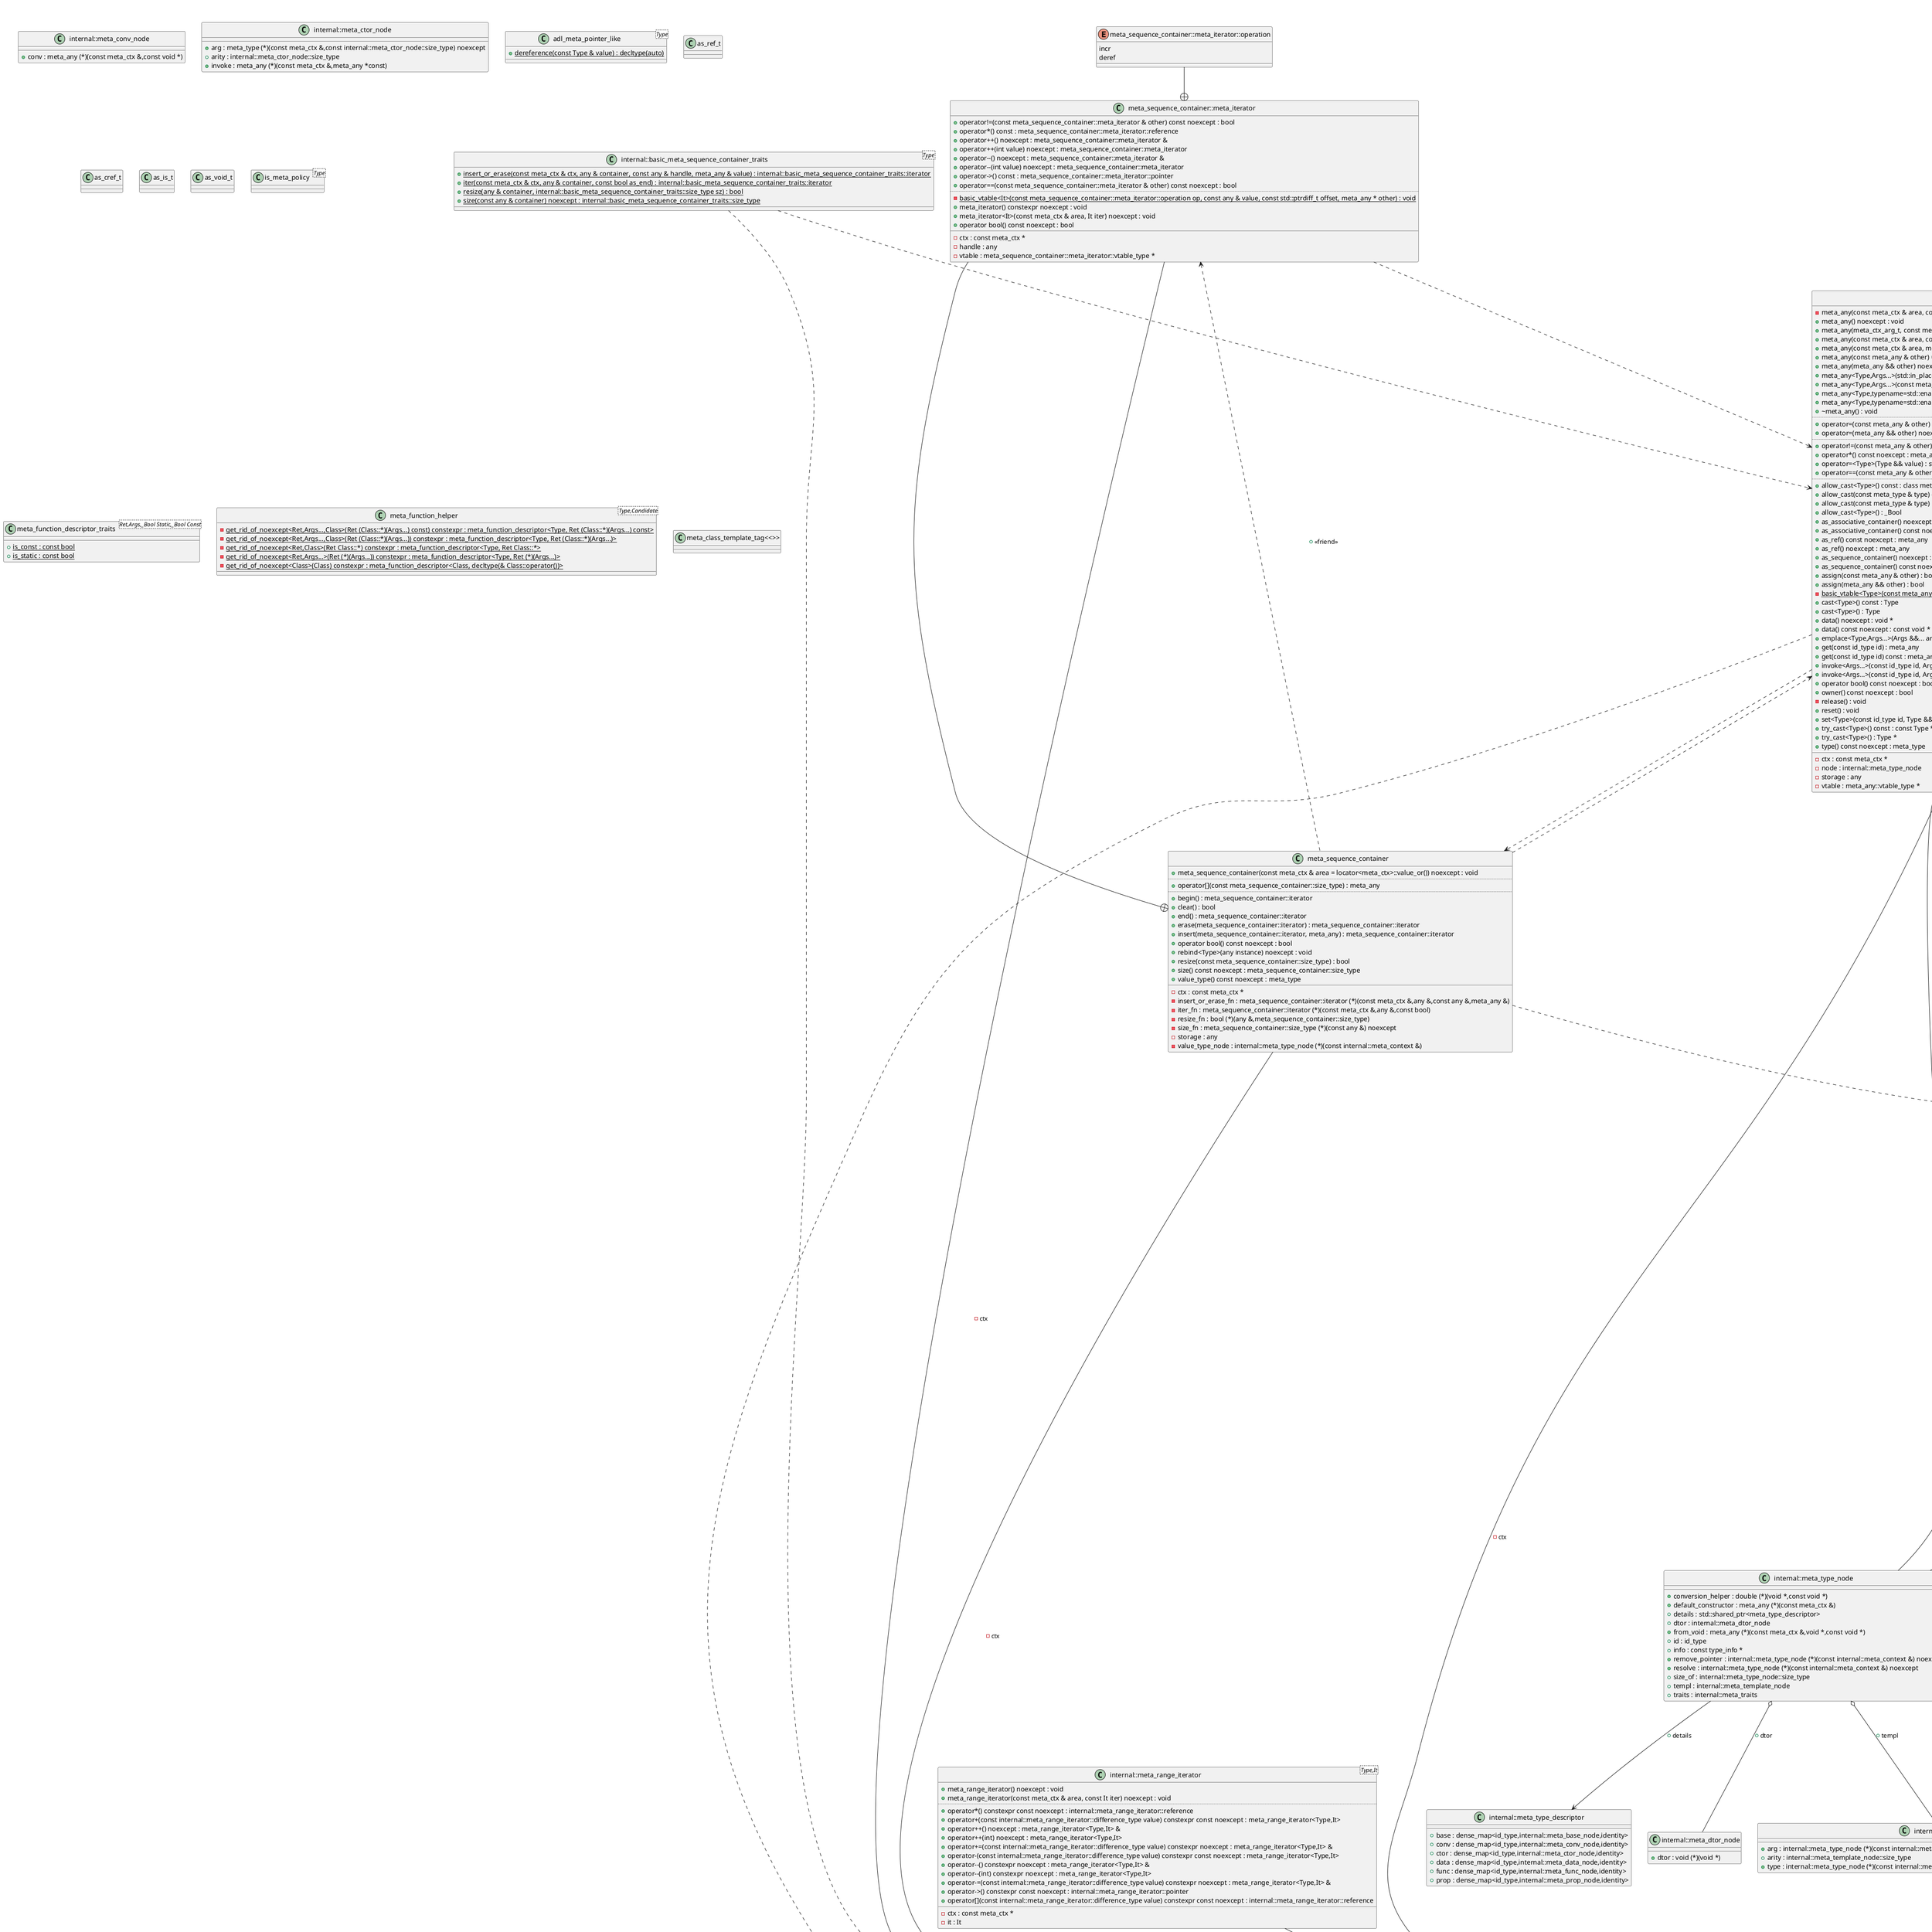 @startuml
title 'meta' class diagram
class "internal::meta_context" as C_0000538414692726589468
class C_0000538414692726589468 [[https://github.com/skypjack/entt/blob/fef921132cae7588213d0f9bcd2fb9c8ffd8b7fc/src/entt/meta/context.hpp#L21{meta_context}]] {
{static} +from(meta_ctx & ctx) : internal::meta_context & [[[https://github.com/skypjack/entt/blob/fef921132cae7588213d0f9bcd2fb9c8ffd8b7fc/src/entt/meta/context.hpp#L24{from}]]]
{static} +from(const meta_ctx & ctx) : const internal::meta_context & [[[https://github.com/skypjack/entt/blob/fef921132cae7588213d0f9bcd2fb9c8ffd8b7fc/src/entt/meta/context.hpp#L25{from}]]]
__
+value : dense_map<id_type,internal::meta_type_node,identity> [[[https://github.com/skypjack/entt/blob/fef921132cae7588213d0f9bcd2fb9c8ffd8b7fc/src/entt/meta/context.hpp#L22{value}]]]
}
enum "internal::meta_traits" as C_0000280988144863594744
enum C_0000280988144863594744 [[https://github.com/skypjack/entt/blob/fef921132cae7588213d0f9bcd2fb9c8ffd8b7fc/src/entt/meta/node.hpp#L32{meta_traits}]] {
is_none
is_const
is_static
is_arithmetic
is_integral
is_signed
is_array
is_enum
is_class
is_meta_pointer_like
is_meta_sequence_container
is_meta_associative_container
_entt_enum_as_bitmask
}
class "internal::meta_prop_node" as C_0002287663038699269962
class C_0002287663038699269962 [[https://github.com/skypjack/entt/blob/fef921132cae7588213d0f9bcd2fb9c8ffd8b7fc/src/entt/meta/node.hpp#L50{meta_prop_node}]] {
__
+type : internal::meta_type_node (*)(const internal::meta_context &) noexcept [[[https://github.com/skypjack/entt/blob/fef921132cae7588213d0f9bcd2fb9c8ffd8b7fc/src/entt/meta/node.hpp#L51{type}]]]
+value : std::shared_ptr<void> [[[https://github.com/skypjack/entt/blob/fef921132cae7588213d0f9bcd2fb9c8ffd8b7fc/src/entt/meta/node.hpp#L52{value}]]]
}
class "internal::meta_base_node" as C_0001914246467647862418
class C_0001914246467647862418 [[https://github.com/skypjack/entt/blob/fef921132cae7588213d0f9bcd2fb9c8ffd8b7fc/src/entt/meta/node.hpp#L55{meta_base_node}]] {
__
+cast : const void *(*)(const void *) noexcept [[[https://github.com/skypjack/entt/blob/fef921132cae7588213d0f9bcd2fb9c8ffd8b7fc/src/entt/meta/node.hpp#L57{cast}]]]
+type : internal::meta_type_node (*)(const internal::meta_context &) noexcept [[[https://github.com/skypjack/entt/blob/fef921132cae7588213d0f9bcd2fb9c8ffd8b7fc/src/entt/meta/node.hpp#L56{type}]]]
}
class "internal::meta_conv_node" as C_0001744731429327847043
class C_0001744731429327847043 [[https://github.com/skypjack/entt/blob/fef921132cae7588213d0f9bcd2fb9c8ffd8b7fc/src/entt/meta/node.hpp#L60{meta_conv_node}]] {
__
+conv : meta_any (*)(const meta_ctx &,const void *) [[[https://github.com/skypjack/entt/blob/fef921132cae7588213d0f9bcd2fb9c8ffd8b7fc/src/entt/meta/node.hpp#L61{conv}]]]
}
class "internal::meta_ctor_node" as C_0001899008894225588729
class C_0001899008894225588729 [[https://github.com/skypjack/entt/blob/fef921132cae7588213d0f9bcd2fb9c8ffd8b7fc/src/entt/meta/node.hpp#L64{meta_ctor_node}]] {
__
+arg : meta_type (*)(const meta_ctx &,const internal::meta_ctor_node::size_type) noexcept [[[https://github.com/skypjack/entt/blob/fef921132cae7588213d0f9bcd2fb9c8ffd8b7fc/src/entt/meta/node.hpp#L68{arg}]]]
+arity : internal::meta_ctor_node::size_type [[[https://github.com/skypjack/entt/blob/fef921132cae7588213d0f9bcd2fb9c8ffd8b7fc/src/entt/meta/node.hpp#L67{arity}]]]
+invoke : meta_any (*)(const meta_ctx &,meta_any *const) [[[https://github.com/skypjack/entt/blob/fef921132cae7588213d0f9bcd2fb9c8ffd8b7fc/src/entt/meta/node.hpp#L69{invoke}]]]
}
class "internal::meta_dtor_node" as C_0000027853839799635237
class C_0000027853839799635237 [[https://github.com/skypjack/entt/blob/fef921132cae7588213d0f9bcd2fb9c8ffd8b7fc/src/entt/meta/node.hpp#L72{meta_dtor_node}]] {
__
+dtor : void (*)(void *) [[[https://github.com/skypjack/entt/blob/fef921132cae7588213d0f9bcd2fb9c8ffd8b7fc/src/entt/meta/node.hpp#L73{dtor}]]]
}
class "internal::meta_data_node" as C_0001300544611355739027
class C_0001300544611355739027 [[https://github.com/skypjack/entt/blob/fef921132cae7588213d0f9bcd2fb9c8ffd8b7fc/src/entt/meta/node.hpp#L76{meta_data_node}]] {
__
+arg : meta_type (*)(const meta_ctx &,const internal::meta_data_node::size_type) noexcept [[[https://github.com/skypjack/entt/blob/fef921132cae7588213d0f9bcd2fb9c8ffd8b7fc/src/entt/meta/node.hpp#L82{arg}]]]
+arity : internal::meta_data_node::size_type [[[https://github.com/skypjack/entt/blob/fef921132cae7588213d0f9bcd2fb9c8ffd8b7fc/src/entt/meta/node.hpp#L80{arity}]]]
+get : meta_any (*)(const meta_ctx &,meta_handle) [[[https://github.com/skypjack/entt/blob/fef921132cae7588213d0f9bcd2fb9c8ffd8b7fc/src/entt/meta/node.hpp#L84{get}]]]
+prop : dense_map<id_type,internal::meta_prop_node,identity> [[[https://github.com/skypjack/entt/blob/fef921132cae7588213d0f9bcd2fb9c8ffd8b7fc/src/entt/meta/node.hpp#L85{prop}]]]
+set : bool (*)(meta_handle,meta_any) [[[https://github.com/skypjack/entt/blob/fef921132cae7588213d0f9bcd2fb9c8ffd8b7fc/src/entt/meta/node.hpp#L83{set}]]]
+traits : internal::meta_traits [[[https://github.com/skypjack/entt/blob/fef921132cae7588213d0f9bcd2fb9c8ffd8b7fc/src/entt/meta/node.hpp#L79{traits}]]]
+type : internal::meta_type_node (*)(const internal::meta_context &) noexcept [[[https://github.com/skypjack/entt/blob/fef921132cae7588213d0f9bcd2fb9c8ffd8b7fc/src/entt/meta/node.hpp#L81{type}]]]
}
class "internal::meta_func_node" as C_0000946352673696314221
class C_0000946352673696314221 [[https://github.com/skypjack/entt/blob/fef921132cae7588213d0f9bcd2fb9c8ffd8b7fc/src/entt/meta/node.hpp#L88{meta_func_node}]] {
__
+arg : meta_type (*)(const meta_ctx &,const internal::meta_func_node::size_type) noexcept [[[https://github.com/skypjack/entt/blob/fef921132cae7588213d0f9bcd2fb9c8ffd8b7fc/src/entt/meta/node.hpp#L94{arg}]]]
+arity : internal::meta_func_node::size_type [[[https://github.com/skypjack/entt/blob/fef921132cae7588213d0f9bcd2fb9c8ffd8b7fc/src/entt/meta/node.hpp#L92{arity}]]]
+invoke : meta_any (*)(const meta_ctx &,meta_handle,meta_any *const) [[[https://github.com/skypjack/entt/blob/fef921132cae7588213d0f9bcd2fb9c8ffd8b7fc/src/entt/meta/node.hpp#L95{invoke}]]]
+next : std::shared_ptr<meta_func_node> [[[https://github.com/skypjack/entt/blob/fef921132cae7588213d0f9bcd2fb9c8ffd8b7fc/src/entt/meta/node.hpp#L96{next}]]]
+prop : dense_map<id_type,internal::meta_prop_node,identity> [[[https://github.com/skypjack/entt/blob/fef921132cae7588213d0f9bcd2fb9c8ffd8b7fc/src/entt/meta/node.hpp#L97{prop}]]]
+ret : internal::meta_type_node (*)(const internal::meta_context &) noexcept [[[https://github.com/skypjack/entt/blob/fef921132cae7588213d0f9bcd2fb9c8ffd8b7fc/src/entt/meta/node.hpp#L93{ret}]]]
+traits : internal::meta_traits [[[https://github.com/skypjack/entt/blob/fef921132cae7588213d0f9bcd2fb9c8ffd8b7fc/src/entt/meta/node.hpp#L91{traits}]]]
}
class "internal::meta_template_node" as C_0001018405862232678881
class C_0001018405862232678881 [[https://github.com/skypjack/entt/blob/fef921132cae7588213d0f9bcd2fb9c8ffd8b7fc/src/entt/meta/node.hpp#L100{meta_template_node}]] {
__
+arg : internal::meta_type_node (*)(const internal::meta_context &,const internal::meta_template_node::size_type) noexcept [[[https://github.com/skypjack/entt/blob/fef921132cae7588213d0f9bcd2fb9c8ffd8b7fc/src/entt/meta/node.hpp#L105{arg}]]]
+arity : internal::meta_template_node::size_type [[[https://github.com/skypjack/entt/blob/fef921132cae7588213d0f9bcd2fb9c8ffd8b7fc/src/entt/meta/node.hpp#L103{arity}]]]
+type : internal::meta_type_node (*)(const internal::meta_context &) noexcept [[[https://github.com/skypjack/entt/blob/fef921132cae7588213d0f9bcd2fb9c8ffd8b7fc/src/entt/meta/node.hpp#L104{type}]]]
}
class "internal::meta_type_descriptor" as C_0001527251533333513449
class C_0001527251533333513449 [[https://github.com/skypjack/entt/blob/fef921132cae7588213d0f9bcd2fb9c8ffd8b7fc/src/entt/meta/node.hpp#L108{meta_type_descriptor}]] {
__
+base : dense_map<id_type,internal::meta_base_node,identity> [[[https://github.com/skypjack/entt/blob/fef921132cae7588213d0f9bcd2fb9c8ffd8b7fc/src/entt/meta/node.hpp#L110{base}]]]
+conv : dense_map<id_type,internal::meta_conv_node,identity> [[[https://github.com/skypjack/entt/blob/fef921132cae7588213d0f9bcd2fb9c8ffd8b7fc/src/entt/meta/node.hpp#L111{conv}]]]
+ctor : dense_map<id_type,internal::meta_ctor_node,identity> [[[https://github.com/skypjack/entt/blob/fef921132cae7588213d0f9bcd2fb9c8ffd8b7fc/src/entt/meta/node.hpp#L109{ctor}]]]
+data : dense_map<id_type,internal::meta_data_node,identity> [[[https://github.com/skypjack/entt/blob/fef921132cae7588213d0f9bcd2fb9c8ffd8b7fc/src/entt/meta/node.hpp#L112{data}]]]
+func : dense_map<id_type,internal::meta_func_node,identity> [[[https://github.com/skypjack/entt/blob/fef921132cae7588213d0f9bcd2fb9c8ffd8b7fc/src/entt/meta/node.hpp#L113{func}]]]
+prop : dense_map<id_type,internal::meta_prop_node,identity> [[[https://github.com/skypjack/entt/blob/fef921132cae7588213d0f9bcd2fb9c8ffd8b7fc/src/entt/meta/node.hpp#L114{prop}]]]
}
class "internal::meta_type_node" as C_0000525053821134233418
class C_0000525053821134233418 [[https://github.com/skypjack/entt/blob/fef921132cae7588213d0f9bcd2fb9c8ffd8b7fc/src/entt/meta/node.hpp#L117{meta_type_node}]] {
__
+conversion_helper : double (*)(void *,const void *) [[[https://github.com/skypjack/entt/blob/fef921132cae7588213d0f9bcd2fb9c8ffd8b7fc/src/entt/meta/node.hpp#L127{conversion_helper}]]]
+default_constructor : meta_any (*)(const meta_ctx &) [[[https://github.com/skypjack/entt/blob/fef921132cae7588213d0f9bcd2fb9c8ffd8b7fc/src/entt/meta/node.hpp#L126{default_constructor}]]]
+details : std::shared_ptr<meta_type_descriptor> [[[https://github.com/skypjack/entt/blob/fef921132cae7588213d0f9bcd2fb9c8ffd8b7fc/src/entt/meta/node.hpp#L131{details}]]]
+dtor : internal::meta_dtor_node [[[https://github.com/skypjack/entt/blob/fef921132cae7588213d0f9bcd2fb9c8ffd8b7fc/src/entt/meta/node.hpp#L130{dtor}]]]
+from_void : meta_any (*)(const meta_ctx &,void *,const void *) [[[https://github.com/skypjack/entt/blob/fef921132cae7588213d0f9bcd2fb9c8ffd8b7fc/src/entt/meta/node.hpp#L128{from_void}]]]
+id : id_type [[[https://github.com/skypjack/entt/blob/fef921132cae7588213d0f9bcd2fb9c8ffd8b7fc/src/entt/meta/node.hpp#L121{id}]]]
+info : const type_info * [[[https://github.com/skypjack/entt/blob/fef921132cae7588213d0f9bcd2fb9c8ffd8b7fc/src/entt/meta/node.hpp#L120{info}]]]
+remove_pointer : internal::meta_type_node (*)(const internal::meta_context &) noexcept [[[https://github.com/skypjack/entt/blob/fef921132cae7588213d0f9bcd2fb9c8ffd8b7fc/src/entt/meta/node.hpp#L125{remove_pointer}]]]
+resolve : internal::meta_type_node (*)(const internal::meta_context &) noexcept [[[https://github.com/skypjack/entt/blob/fef921132cae7588213d0f9bcd2fb9c8ffd8b7fc/src/entt/meta/node.hpp#L124{resolve}]]]
+size_of : internal::meta_type_node::size_type [[[https://github.com/skypjack/entt/blob/fef921132cae7588213d0f9bcd2fb9c8ffd8b7fc/src/entt/meta/node.hpp#L123{size_of}]]]
+templ : internal::meta_template_node [[[https://github.com/skypjack/entt/blob/fef921132cae7588213d0f9bcd2fb9c8ffd8b7fc/src/entt/meta/node.hpp#L129{templ}]]]
+traits : internal::meta_traits [[[https://github.com/skypjack/entt/blob/fef921132cae7588213d0f9bcd2fb9c8ffd8b7fc/src/entt/meta/node.hpp#L122{traits}]]]
}
class "internal::meta_range_iterator<Type,It>" as C_0001680061593450782610
class C_0001680061593450782610 [[https://github.com/skypjack/entt/blob/fef921132cae7588213d0f9bcd2fb9c8ffd8b7fc/src/entt/meta/range.hpp#L21{meta_range_iterator}]] {
+meta_range_iterator() noexcept : void [[[https://github.com/skypjack/entt/blob/fef921132cae7588213d0f9bcd2fb9c8ffd8b7fc/src/entt/meta/range.hpp#L28{meta_range_iterator}]]]
+meta_range_iterator(const meta_ctx & area, const It iter) noexcept : void [[[https://github.com/skypjack/entt/blob/fef921132cae7588213d0f9bcd2fb9c8ffd8b7fc/src/entt/meta/range.hpp#L32{meta_range_iterator}]]]
..
+operator*() constexpr const noexcept : internal::meta_range_iterator::reference [[[https://github.com/skypjack/entt/blob/fef921132cae7588213d0f9bcd2fb9c8ffd8b7fc/src/entt/meta/range.hpp#L80{operator*}]]]
+operator+(const internal::meta_range_iterator::difference_type value) constexpr const noexcept : meta_range_iterator<Type,It> [[[https://github.com/skypjack/entt/blob/fef921132cae7588213d0f9bcd2fb9c8ffd8b7fc/src/entt/meta/range.hpp#L59{operator+}]]]
+operator++() noexcept : meta_range_iterator<Type,It> & [[[https://github.com/skypjack/entt/blob/fef921132cae7588213d0f9bcd2fb9c8ffd8b7fc/src/entt/meta/range.hpp#L36{operator++}]]]
+operator++(int) noexcept : meta_range_iterator<Type,It> [[[https://github.com/skypjack/entt/blob/fef921132cae7588213d0f9bcd2fb9c8ffd8b7fc/src/entt/meta/range.hpp#L40{operator++}]]]
+operator+=(const internal::meta_range_iterator::difference_type value) constexpr noexcept : meta_range_iterator<Type,It> & [[[https://github.com/skypjack/entt/blob/fef921132cae7588213d0f9bcd2fb9c8ffd8b7fc/src/entt/meta/range.hpp#L54{operator+=}]]]
+operator-(const internal::meta_range_iterator::difference_type value) constexpr const noexcept : meta_range_iterator<Type,It> [[[https://github.com/skypjack/entt/blob/fef921132cae7588213d0f9bcd2fb9c8ffd8b7fc/src/entt/meta/range.hpp#L68{operator-}]]]
+operator--() constexpr noexcept : meta_range_iterator<Type,It> & [[[https://github.com/skypjack/entt/blob/fef921132cae7588213d0f9bcd2fb9c8ffd8b7fc/src/entt/meta/range.hpp#L45{operator--}]]]
+operator--(int) constexpr noexcept : meta_range_iterator<Type,It> [[[https://github.com/skypjack/entt/blob/fef921132cae7588213d0f9bcd2fb9c8ffd8b7fc/src/entt/meta/range.hpp#L49{operator--}]]]
+operator-=(const internal::meta_range_iterator::difference_type value) constexpr noexcept : meta_range_iterator<Type,It> & [[[https://github.com/skypjack/entt/blob/fef921132cae7588213d0f9bcd2fb9c8ffd8b7fc/src/entt/meta/range.hpp#L64{operator-=}]]]
+operator->() constexpr const noexcept : internal::meta_range_iterator::pointer [[[https://github.com/skypjack/entt/blob/fef921132cae7588213d0f9bcd2fb9c8ffd8b7fc/src/entt/meta/range.hpp#L76{operator->}]]]
+operator[](const internal::meta_range_iterator::difference_type value) constexpr const noexcept : internal::meta_range_iterator::reference [[[https://github.com/skypjack/entt/blob/fef921132cae7588213d0f9bcd2fb9c8ffd8b7fc/src/entt/meta/range.hpp#L72{operator[]}]]]
__
-ctx : const meta_ctx * [[[https://github.com/skypjack/entt/blob/fef921132cae7588213d0f9bcd2fb9c8ffd8b7fc/src/entt/meta/range.hpp#L95{ctx}]]]
-it : It [[[https://github.com/skypjack/entt/blob/fef921132cae7588213d0f9bcd2fb9c8ffd8b7fc/src/entt/meta/range.hpp#L94{it}]]]
}
class "internal::dense_map_iterator<__gnu_cxx::__normal_iterator<internal::dense_map_node<unsigned int,internal::meta_prop_node> const*,std::vector<internal::dense_map_node<unsigned int,internal::meta_prop_node>>>>" as C_0000256005029522348866
class C_0000256005029522348866 [[https://github.com/skypjack/entt/blob/fef921132cae7588213d0f9bcd2fb9c8ffd8b7fc/src/entt/meta/range.hpp#L21{dense_map_iterator}]] {
__
}
class "internal::dense_map_iterator<__gnu_cxx::__normal_iterator<internal::dense_map_node<unsigned int,internal::meta_base_node> const*,std::vector<internal::dense_map_node<unsigned int,internal::meta_base_node>>>>" as C_0001730869697943472033
class C_0001730869697943472033 [[https://github.com/skypjack/entt/blob/fef921132cae7588213d0f9bcd2fb9c8ffd8b7fc/src/entt/meta/range.hpp#L21{dense_map_iterator}]] {
__
}
class "internal::dense_map_iterator<__gnu_cxx::__normal_iterator<internal::dense_map_node<unsigned int,internal::meta_data_node> const*,std::vector<internal::dense_map_node<unsigned int,internal::meta_data_node>>>>" as C_0001620061075178992792
class C_0001620061075178992792 [[https://github.com/skypjack/entt/blob/fef921132cae7588213d0f9bcd2fb9c8ffd8b7fc/src/entt/meta/range.hpp#L21{dense_map_iterator}]] {
__
}
class "internal::dense_map_iterator<__gnu_cxx::__normal_iterator<internal::dense_map_node<unsigned int,internal::meta_func_node> const*,std::vector<internal::dense_map_node<unsigned int,internal::meta_func_node>>>>" as C_0001946512673470579741
class C_0001946512673470579741 [[https://github.com/skypjack/entt/blob/fef921132cae7588213d0f9bcd2fb9c8ffd8b7fc/src/entt/meta/range.hpp#L21{dense_map_iterator}]] {
__
}
class "internal::is_dynamic_sequence_container<typename,typename=void>" as C_0000435159243654330845
class C_0000435159243654330845 [[https://github.com/skypjack/entt/blob/fef921132cae7588213d0f9bcd2fb9c8ffd8b7fc/src/entt/meta/container.hpp#L30{is_dynamic_sequence_container}]] {
__
}
class "internal::is_dynamic_sequence_container<Type,void>" as C_0001155409705821895096
class C_0001155409705821895096 [[https://github.com/skypjack/entt/blob/fef921132cae7588213d0f9bcd2fb9c8ffd8b7fc/src/entt/meta/container.hpp#L33{is_dynamic_sequence_container}]] {
__
}
class "internal::is_key_only_meta_associative_container<typename,typename=void>" as C_0001429194947993188707
class C_0001429194947993188707 [[https://github.com/skypjack/entt/blob/fef921132cae7588213d0f9bcd2fb9c8ffd8b7fc/src/entt/meta/container.hpp#L36{is_key_only_meta_associative_container}]] {
__
}
class "internal::is_key_only_meta_associative_container<Type,void>" as C_0002100854792893821829
class C_0002100854792893821829 [[https://github.com/skypjack/entt/blob/fef921132cae7588213d0f9bcd2fb9c8ffd8b7fc/src/entt/meta/container.hpp#L39{is_key_only_meta_associative_container}]] {
__
}
class "internal::basic_meta_sequence_container_traits<Type>" as C_0001210939812952245161
class C_0001210939812952245161 [[https://github.com/skypjack/entt/blob/fef921132cae7588213d0f9bcd2fb9c8ffd8b7fc/src/entt/meta/container.hpp#L42{basic_meta_sequence_container_traits}]] {
{static} +insert_or_erase(const meta_ctx & ctx, any & container, const any & handle, meta_any & value) : internal::basic_meta_sequence_container_traits::iterator [[[https://github.com/skypjack/entt/blob/fef921132cae7588213d0f9bcd2fb9c8ffd8b7fc/src/entt/meta/container.hpp#L70{insert_or_erase}]]]
{static} +iter(const meta_ctx & ctx, any & container, const bool as_end) : internal::basic_meta_sequence_container_traits::iterator [[[https://github.com/skypjack/entt/blob/fef921132cae7588213d0f9bcd2fb9c8ffd8b7fc/src/entt/meta/container.hpp#L61{iter}]]]
{static} +resize(any & container, internal::basic_meta_sequence_container_traits::size_type sz) : bool [[[https://github.com/skypjack/entt/blob/fef921132cae7588213d0f9bcd2fb9c8ffd8b7fc/src/entt/meta/container.hpp#L50{resize}]]]
{static} +size(const any & container) noexcept : internal::basic_meta_sequence_container_traits::size_type [[[https://github.com/skypjack/entt/blob/fef921132cae7588213d0f9bcd2fb9c8ffd8b7fc/src/entt/meta/container.hpp#L46{size}]]]
__
}
class "internal::basic_meta_associative_container_traits<Type>" as C_0001867570166306127929
class C_0001867570166306127929 [[https://github.com/skypjack/entt/blob/fef921132cae7588213d0f9bcd2fb9c8ffd8b7fc/src/entt/meta/container.hpp#L98{basic_meta_associative_container_traits}]] {
{static} +clear(any & container) : bool [[[https://github.com/skypjack/entt/blob/fef921132cae7588213d0f9bcd2fb9c8ffd8b7fc/src/entt/meta/container.hpp#L108{clear}]]]
{static} +find(const meta_ctx & ctx, any & container, meta_any & key) : internal::basic_meta_associative_container_traits::iterator [[[https://github.com/skypjack/entt/blob/fef921132cae7588213d0f9bcd2fb9c8ffd8b7fc/src/entt/meta/container.hpp#L142{find}]]]
{static} +insert_or_erase(any & container, meta_any & key, meta_any & value) : internal::basic_meta_associative_container_traits::size_type [[[https://github.com/skypjack/entt/blob/fef921132cae7588213d0f9bcd2fb9c8ffd8b7fc/src/entt/meta/container.hpp#L126{insert_or_erase}]]]
{static} +iter(const meta_ctx & ctx, any & container, const bool as_end) : internal::basic_meta_associative_container_traits::iterator [[[https://github.com/skypjack/entt/blob/fef921132cae7588213d0f9bcd2fb9c8ffd8b7fc/src/entt/meta/container.hpp#L117{iter}]]]
{static} +size(const any & container) noexcept : internal::basic_meta_associative_container_traits::size_type [[[https://github.com/skypjack/entt/blob/fef921132cae7588213d0f9bcd2fb9c8ffd8b7fc/src/entt/meta/container.hpp#L104{size}]]]
__
{static} +key_only : const auto [[[https://github.com/skypjack/entt/blob/fef921132cae7588213d0f9bcd2fb9c8ffd8b7fc/src/entt/meta/container.hpp#L102{key_only}]]]
}
class "adl_meta_pointer_like<Type>" as C_0000287995227400462696
class C_0000287995227400462696 [[https://github.com/skypjack/entt/blob/fef921132cae7588213d0f9bcd2fb9c8ffd8b7fc/src/entt/meta/adl_pointer.hpp#L22{adl_meta_pointer_like}]] {
{static} +dereference(const Type & value) : decltype(auto) [[[https://github.com/skypjack/entt/blob/fef921132cae7588213d0f9bcd2fb9c8ffd8b7fc/src/entt/meta/adl_pointer.hpp#L28{dereference}]]]
__
}
class "meta_ctx_arg_t" as C_0000464234600847097780
class C_0000464234600847097780 [[https://github.com/skypjack/entt/blob/fef921132cae7588213d0f9bcd2fb9c8ffd8b7fc/src/entt/meta/context.hpp#L36{meta_ctx_arg_t}]] {
__
}
class "meta_ctx" as C_0002081920116707811987
class C_0002081920116707811987 [[https://github.com/skypjack/entt/blob/fef921132cae7588213d0f9bcd2fb9c8ffd8b7fc/src/entt/meta/context.hpp#L42{meta_ctx}]] {
__
}
class "is_meta_pointer_like<typename>" as C_0000217238106698041634
class C_0000217238106698041634 [[https://github.com/skypjack/entt/blob/fef921132cae7588213d0f9bcd2fb9c8ffd8b7fc/src/entt/meta/type_traits.hpp#L36{is_meta_pointer_like}]] {
__
}
class "is_meta_pointer_like<Type const>" as C_0001751068832308662522
class C_0001751068832308662522 [[https://github.com/skypjack/entt/blob/fef921132cae7588213d0f9bcd2fb9c8ffd8b7fc/src/entt/meta/type_traits.hpp#L44{is_meta_pointer_like}]] {
__
}
class "meta_sequence_container" as C_0001417960685261049940
class C_0001417960685261049940 [[https://github.com/skypjack/entt/blob/fef921132cae7588213d0f9bcd2fb9c8ffd8b7fc/src/entt/meta/meta.hpp#L30{meta_sequence_container}]] {
+meta_sequence_container(const meta_ctx & area = locator<meta_ctx>::value_or()) noexcept : void [[[https://github.com/skypjack/entt/blob/fef921132cae7588213d0f9bcd2fb9c8ffd8b7fc/src/entt/meta/meta.hpp#L43{meta_sequence_container}]]]
..
+operator[](const meta_sequence_container::size_type) : meta_any [[[https://github.com/skypjack/entt/blob/fef921132cae7588213d0f9bcd2fb9c8ffd8b7fc/src/entt/meta/meta.hpp#L69{operator[]}]]]
..
+begin() : meta_sequence_container::iterator [[[https://github.com/skypjack/entt/blob/fef921132cae7588213d0f9bcd2fb9c8ffd8b7fc/src/entt/meta/meta.hpp#L65{begin}]]]
+clear() : bool [[[https://github.com/skypjack/entt/blob/fef921132cae7588213d0f9bcd2fb9c8ffd8b7fc/src/entt/meta/meta.hpp#L64{clear}]]]
+end() : meta_sequence_container::iterator [[[https://github.com/skypjack/entt/blob/fef921132cae7588213d0f9bcd2fb9c8ffd8b7fc/src/entt/meta/meta.hpp#L66{end}]]]
+erase(meta_sequence_container::iterator) : meta_sequence_container::iterator [[[https://github.com/skypjack/entt/blob/fef921132cae7588213d0f9bcd2fb9c8ffd8b7fc/src/entt/meta/meta.hpp#L68{erase}]]]
+insert(meta_sequence_container::iterator, meta_any) : meta_sequence_container::iterator [[[https://github.com/skypjack/entt/blob/fef921132cae7588213d0f9bcd2fb9c8ffd8b7fc/src/entt/meta/meta.hpp#L67{insert}]]]
+operator bool() const noexcept : bool [[[https://github.com/skypjack/entt/blob/fef921132cae7588213d0f9bcd2fb9c8ffd8b7fc/src/entt/meta/meta.hpp#L70{operator bool}]]]
+rebind<Type>(any instance) noexcept : void
+resize(const meta_sequence_container::size_type) : bool [[[https://github.com/skypjack/entt/blob/fef921132cae7588213d0f9bcd2fb9c8ffd8b7fc/src/entt/meta/meta.hpp#L63{resize}]]]
+size() const noexcept : meta_sequence_container::size_type [[[https://github.com/skypjack/entt/blob/fef921132cae7588213d0f9bcd2fb9c8ffd8b7fc/src/entt/meta/meta.hpp#L62{size}]]]
+value_type() const noexcept : meta_type [[[https://github.com/skypjack/entt/blob/fef921132cae7588213d0f9bcd2fb9c8ffd8b7fc/src/entt/meta/meta.hpp#L61{value_type}]]]
__
-ctx : const meta_ctx * [[[https://github.com/skypjack/entt/blob/fef921132cae7588213d0f9bcd2fb9c8ffd8b7fc/src/entt/meta/meta.hpp#L73{ctx}]]]
-insert_or_erase_fn : meta_sequence_container::iterator (*)(const meta_ctx &,any &,const any &,meta_any &) [[[https://github.com/skypjack/entt/blob/fef921132cae7588213d0f9bcd2fb9c8ffd8b7fc/src/entt/meta/meta.hpp#L78{insert_or_erase_fn}]]]
-iter_fn : meta_sequence_container::iterator (*)(const meta_ctx &,any &,const bool) [[[https://github.com/skypjack/entt/blob/fef921132cae7588213d0f9bcd2fb9c8ffd8b7fc/src/entt/meta/meta.hpp#L77{iter_fn}]]]
-resize_fn : bool (*)(any &,meta_sequence_container::size_type) [[[https://github.com/skypjack/entt/blob/fef921132cae7588213d0f9bcd2fb9c8ffd8b7fc/src/entt/meta/meta.hpp#L76{resize_fn}]]]
-size_fn : meta_sequence_container::size_type (*)(const any &) noexcept [[[https://github.com/skypjack/entt/blob/fef921132cae7588213d0f9bcd2fb9c8ffd8b7fc/src/entt/meta/meta.hpp#L75{size_fn}]]]
-storage : any [[[https://github.com/skypjack/entt/blob/fef921132cae7588213d0f9bcd2fb9c8ffd8b7fc/src/entt/meta/meta.hpp#L79{storage}]]]
-value_type_node : internal::meta_type_node (*)(const internal::meta_context &) [[[https://github.com/skypjack/entt/blob/fef921132cae7588213d0f9bcd2fb9c8ffd8b7fc/src/entt/meta/meta.hpp#L74{value_type_node}]]]
}
class "meta_associative_container" as C_0000367312427546747580
class C_0000367312427546747580 [[https://github.com/skypjack/entt/blob/fef921132cae7588213d0f9bcd2fb9c8ffd8b7fc/src/entt/meta/meta.hpp#L83{meta_associative_container}]] {
+meta_associative_container(const meta_ctx & area = locator<meta_ctx>::value_or()) noexcept : void [[[https://github.com/skypjack/entt/blob/fef921132cae7588213d0f9bcd2fb9c8ffd8b7fc/src/entt/meta/meta.hpp#L96{meta_associative_container}]]]
..
+begin() : meta_associative_container::iterator [[[https://github.com/skypjack/entt/blob/fef921132cae7588213d0f9bcd2fb9c8ffd8b7fc/src/entt/meta/meta.hpp#L127{begin}]]]
+clear() : bool [[[https://github.com/skypjack/entt/blob/fef921132cae7588213d0f9bcd2fb9c8ffd8b7fc/src/entt/meta/meta.hpp#L126{clear}]]]
+end() : meta_associative_container::iterator [[[https://github.com/skypjack/entt/blob/fef921132cae7588213d0f9bcd2fb9c8ffd8b7fc/src/entt/meta/meta.hpp#L128{end}]]]
+erase(meta_any) : meta_associative_container::size_type [[[https://github.com/skypjack/entt/blob/fef921132cae7588213d0f9bcd2fb9c8ffd8b7fc/src/entt/meta/meta.hpp#L131{erase}]]]
+find(meta_any) : meta_associative_container::iterator [[[https://github.com/skypjack/entt/blob/fef921132cae7588213d0f9bcd2fb9c8ffd8b7fc/src/entt/meta/meta.hpp#L132{find}]]]
+insert(meta_any) : bool [[[https://github.com/skypjack/entt/blob/fef921132cae7588213d0f9bcd2fb9c8ffd8b7fc/src/entt/meta/meta.hpp#L129{insert}]]]
+insert(meta_any, meta_any) : bool [[[https://github.com/skypjack/entt/blob/fef921132cae7588213d0f9bcd2fb9c8ffd8b7fc/src/entt/meta/meta.hpp#L130{insert}]]]
+key_only() const noexcept : bool [[[https://github.com/skypjack/entt/blob/fef921132cae7588213d0f9bcd2fb9c8ffd8b7fc/src/entt/meta/meta.hpp#L121{key_only}]]]
+key_type() const noexcept : meta_type [[[https://github.com/skypjack/entt/blob/fef921132cae7588213d0f9bcd2fb9c8ffd8b7fc/src/entt/meta/meta.hpp#L122{key_type}]]]
+mapped_type() const noexcept : meta_type [[[https://github.com/skypjack/entt/blob/fef921132cae7588213d0f9bcd2fb9c8ffd8b7fc/src/entt/meta/meta.hpp#L123{mapped_type}]]]
+operator bool() const noexcept : bool [[[https://github.com/skypjack/entt/blob/fef921132cae7588213d0f9bcd2fb9c8ffd8b7fc/src/entt/meta/meta.hpp#L133{operator bool}]]]
+rebind<Type>(any instance) noexcept : void
+size() const noexcept : meta_associative_container::size_type [[[https://github.com/skypjack/entt/blob/fef921132cae7588213d0f9bcd2fb9c8ffd8b7fc/src/entt/meta/meta.hpp#L125{size}]]]
+value_type() const noexcept : meta_type [[[https://github.com/skypjack/entt/blob/fef921132cae7588213d0f9bcd2fb9c8ffd8b7fc/src/entt/meta/meta.hpp#L124{value_type}]]]
__
-clear_fn : bool (*)(any &) [[[https://github.com/skypjack/entt/blob/fef921132cae7588213d0f9bcd2fb9c8ffd8b7fc/src/entt/meta/meta.hpp#L142{clear_fn}]]]
-ctx : const meta_ctx * [[[https://github.com/skypjack/entt/blob/fef921132cae7588213d0f9bcd2fb9c8ffd8b7fc/src/entt/meta/meta.hpp#L136{ctx}]]]
-find_fn : meta_associative_container::iterator (*)(const meta_ctx &,any &,meta_any &) [[[https://github.com/skypjack/entt/blob/fef921132cae7588213d0f9bcd2fb9c8ffd8b7fc/src/entt/meta/meta.hpp#L145{find_fn}]]]
-insert_or_erase_fn : meta_associative_container::size_type (*)(any &,meta_any &,meta_any &) [[[https://github.com/skypjack/entt/blob/fef921132cae7588213d0f9bcd2fb9c8ffd8b7fc/src/entt/meta/meta.hpp#L144{insert_or_erase_fn}]]]
-iter_fn : meta_associative_container::iterator (*)(const meta_ctx &,any &,const bool) [[[https://github.com/skypjack/entt/blob/fef921132cae7588213d0f9bcd2fb9c8ffd8b7fc/src/entt/meta/meta.hpp#L143{iter_fn}]]]
-key_only_container : bool [[[https://github.com/skypjack/entt/blob/fef921132cae7588213d0f9bcd2fb9c8ffd8b7fc/src/entt/meta/meta.hpp#L137{key_only_container}]]]
-key_type_node : internal::meta_type_node (*)(const internal::meta_context &) [[[https://github.com/skypjack/entt/blob/fef921132cae7588213d0f9bcd2fb9c8ffd8b7fc/src/entt/meta/meta.hpp#L138{key_type_node}]]]
-mapped_type_node : internal::meta_type_node (*)(const internal::meta_context &) [[[https://github.com/skypjack/entt/blob/fef921132cae7588213d0f9bcd2fb9c8ffd8b7fc/src/entt/meta/meta.hpp#L139{mapped_type_node}]]]
-size_fn : meta_associative_container::size_type (*)(const any &) noexcept [[[https://github.com/skypjack/entt/blob/fef921132cae7588213d0f9bcd2fb9c8ffd8b7fc/src/entt/meta/meta.hpp#L141{size_fn}]]]
-storage : any [[[https://github.com/skypjack/entt/blob/fef921132cae7588213d0f9bcd2fb9c8ffd8b7fc/src/entt/meta/meta.hpp#L146{storage}]]]
-value_type_node : internal::meta_type_node (*)(const internal::meta_context &) [[[https://github.com/skypjack/entt/blob/fef921132cae7588213d0f9bcd2fb9c8ffd8b7fc/src/entt/meta/meta.hpp#L140{value_type_node}]]]
}
class "meta_any" as C_0001968309773337949765
class C_0001968309773337949765 [[https://github.com/skypjack/entt/blob/fef921132cae7588213d0f9bcd2fb9c8ffd8b7fc/src/entt/meta/meta.hpp#L150{meta_any}]] {
-meta_any(const meta_ctx & area, const meta_any & other, any ref) noexcept : void [[[https://github.com/skypjack/entt/blob/fef921132cae7588213d0f9bcd2fb9c8ffd8b7fc/src/entt/meta/meta.hpp#L202{meta_any}]]]
+meta_any() noexcept : void [[[https://github.com/skypjack/entt/blob/fef921132cae7588213d0f9bcd2fb9c8ffd8b7fc/src/entt/meta/meta.hpp#L210{meta_any}]]]
+meta_any(meta_ctx_arg_t, const meta_ctx & area) noexcept : void [[[https://github.com/skypjack/entt/blob/fef921132cae7588213d0f9bcd2fb9c8ffd8b7fc/src/entt/meta/meta.hpp#L217{meta_any}]]]
+meta_any(const meta_ctx & area, const meta_any & other) : void [[[https://github.com/skypjack/entt/blob/fef921132cae7588213d0f9bcd2fb9c8ffd8b7fc/src/entt/meta/meta.hpp#L271{meta_any}]]]
+meta_any(const meta_ctx & area, meta_any && other) : void [[[https://github.com/skypjack/entt/blob/fef921132cae7588213d0f9bcd2fb9c8ffd8b7fc/src/entt/meta/meta.hpp#L282{meta_any}]]]
+meta_any(const meta_any & other) = default : void [[[https://github.com/skypjack/entt/blob/fef921132cae7588213d0f9bcd2fb9c8ffd8b7fc/src/entt/meta/meta.hpp#L292{meta_any}]]]
+meta_any(meta_any && other) noexcept : void [[[https://github.com/skypjack/entt/blob/fef921132cae7588213d0f9bcd2fb9c8ffd8b7fc/src/entt/meta/meta.hpp#L298{meta_any}]]]
+meta_any<Type,Args...>(std::in_place_type_t<Type>, Args &&... args) : void
+meta_any<Type,Args...>(const meta_ctx & area, std::in_place_type_t<Type>, Args &&... args) : void
+meta_any<Type,typename=std::enable_if_t<! std::is_same_v<std::decay_t<Type>, meta_any> >>(Type && value) : void
+meta_any<Type,typename=std::enable_if_t<! std::is_same_v<std::decay_t<Type>, meta_any> >>(const meta_ctx & area, Type && value) : void
+~meta_any() : void [[[https://github.com/skypjack/entt/blob/fef921132cae7588213d0f9bcd2fb9c8ffd8b7fc/src/entt/meta/meta.hpp#L305{~meta_any}]]]
..
+operator=(const meta_any & other) : meta_any & [[[https://github.com/skypjack/entt/blob/fef921132cae7588213d0f9bcd2fb9c8ffd8b7fc/src/entt/meta/meta.hpp#L314{operator=}]]]
+operator=(meta_any && other) noexcept : meta_any & [[[https://github.com/skypjack/entt/blob/fef921132cae7588213d0f9bcd2fb9c8ffd8b7fc/src/entt/meta/meta.hpp#L328{operator=}]]]
..
+operator!=(const meta_any & other) const noexcept : bool [[[https://github.com/skypjack/entt/blob/fef921132cae7588213d0f9bcd2fb9c8ffd8b7fc/src/entt/meta/meta.hpp#L582{operator!=}]]]
+operator*() const noexcept : meta_any [[[https://github.com/skypjack/entt/blob/fef921132cae7588213d0f9bcd2fb9c8ffd8b7fc/src/entt/meta/meta.hpp#L562{operator*}]]]
+operator=<Type>(Type && value) : std::enable_if_t<! std::is_same_v<std::decay_t<Type>, meta_any>, meta_any &>
+operator==(const meta_any & other) const noexcept : bool [[[https://github.com/skypjack/entt/blob/fef921132cae7588213d0f9bcd2fb9c8ffd8b7fc/src/entt/meta/meta.hpp#L577{operator==}]]]
..
+allow_cast<Type>() const : class meta_any
+allow_cast(const meta_type & type) const : meta_any [[[https://github.com/skypjack/entt/blob/fef921132cae7588213d0f9bcd2fb9c8ffd8b7fc/src/entt/meta/meta.hpp#L450{allow_cast}]]]
+allow_cast(const meta_type & type) : bool [[[https://github.com/skypjack/entt/blob/fef921132cae7588213d0f9bcd2fb9c8ffd8b7fc/src/entt/meta/meta.hpp#L457{allow_cast}]]]
+allow_cast<Type>() : _Bool
+as_associative_container() noexcept : meta_associative_container [[[https://github.com/skypjack/entt/blob/fef921132cae7588213d0f9bcd2fb9c8ffd8b7fc/src/entt/meta/meta.hpp#L542{as_associative_container}]]]
+as_associative_container() const noexcept : meta_associative_container [[[https://github.com/skypjack/entt/blob/fef921132cae7588213d0f9bcd2fb9c8ffd8b7fc/src/entt/meta/meta.hpp#L550{as_associative_container}]]]
+as_ref() const noexcept : meta_any [[[https://github.com/skypjack/entt/blob/fef921132cae7588213d0f9bcd2fb9c8ffd8b7fc/src/entt/meta/meta.hpp#L592{as_ref}]]]
+as_ref() noexcept : meta_any [[[https://github.com/skypjack/entt/blob/fef921132cae7588213d0f9bcd2fb9c8ffd8b7fc/src/entt/meta/meta.hpp#L587{as_ref}]]]
+as_sequence_container() noexcept : meta_sequence_container [[[https://github.com/skypjack/entt/blob/fef921132cae7588213d0f9bcd2fb9c8ffd8b7fc/src/entt/meta/meta.hpp#L523{as_sequence_container}]]]
+as_sequence_container() const noexcept : meta_sequence_container [[[https://github.com/skypjack/entt/blob/fef921132cae7588213d0f9bcd2fb9c8ffd8b7fc/src/entt/meta/meta.hpp#L531{as_sequence_container}]]]
+assign(const meta_any & other) : bool [[[https://github.com/skypjack/entt/blob/fef921132cae7588213d0f9bcd2fb9c8ffd8b7fc/src/entt/meta/meta.hpp#L506{assign}]]]
+assign(meta_any && other) : bool [[[https://github.com/skypjack/entt/blob/fef921132cae7588213d0f9bcd2fb9c8ffd8b7fc/src/entt/meta/meta.hpp#L509{assign}]]]
{static} -basic_vtable<Type>(const meta_any::operation op, const any & value, void * other) : void
+cast<Type>() const : Type
+cast<Type>() : Type
+data() noexcept : void * [[[https://github.com/skypjack/entt/blob/fef921132cae7588213d0f9bcd2fb9c8ffd8b7fc/src/entt/meta/meta.hpp#L359{data}]]]
+data() const noexcept : const void * [[[https://github.com/skypjack/entt/blob/fef921132cae7588213d0f9bcd2fb9c8ffd8b7fc/src/entt/meta/meta.hpp#L354{data}]]]
+emplace<Type,Args...>(Args &&... args) : void
+get(const id_type id) : meta_any [[[https://github.com/skypjack/entt/blob/fef921132cae7588213d0f9bcd2fb9c8ffd8b7fc/src/entt/meta/meta.hpp#L395{get}]]]
+get(const id_type id) const : meta_any [[[https://github.com/skypjack/entt/blob/fef921132cae7588213d0f9bcd2fb9c8ffd8b7fc/src/entt/meta/meta.hpp#L392{get}]]]
+invoke<Args...>(const id_type id, Args &&... args) const : class meta_any
+invoke<Args...>(const id_type id, Args &&... args) : class meta_any
+operator bool() const noexcept : bool [[[https://github.com/skypjack/entt/blob/fef921132cae7588213d0f9bcd2fb9c8ffd8b7fc/src/entt/meta/meta.hpp#L572{operator bool}]]]
+owner() const noexcept : bool [[[https://github.com/skypjack/entt/blob/fef921132cae7588213d0f9bcd2fb9c8ffd8b7fc/src/entt/meta/meta.hpp#L597{owner}]]]
-release() : void [[[https://github.com/skypjack/entt/blob/fef921132cae7588213d0f9bcd2fb9c8ffd8b7fc/src/entt/meta/meta.hpp#L196{release}]]]
+reset() : void [[[https://github.com/skypjack/entt/blob/fef921132cae7588213d0f9bcd2fb9c8ffd8b7fc/src/entt/meta/meta.hpp#L512{reset}]]]
+set<Type>(const id_type id, Type && value) : _Bool
+try_cast<Type>() const : const Type *
+try_cast<Type>() : Type *
+type() const noexcept : meta_type [[[https://github.com/skypjack/entt/blob/fef921132cae7588213d0f9bcd2fb9c8ffd8b7fc/src/entt/meta/meta.hpp#L351{type}]]]
__
-ctx : const meta_ctx * [[[https://github.com/skypjack/entt/blob/fef921132cae7588213d0f9bcd2fb9c8ffd8b7fc/src/entt/meta/meta.hpp#L603{ctx}]]]
-node : internal::meta_type_node [[[https://github.com/skypjack/entt/blob/fef921132cae7588213d0f9bcd2fb9c8ffd8b7fc/src/entt/meta/meta.hpp#L604{node}]]]
-storage : any [[[https://github.com/skypjack/entt/blob/fef921132cae7588213d0f9bcd2fb9c8ffd8b7fc/src/entt/meta/meta.hpp#L602{storage}]]]
-vtable : meta_any::vtable_type * [[[https://github.com/skypjack/entt/blob/fef921132cae7588213d0f9bcd2fb9c8ffd8b7fc/src/entt/meta/meta.hpp#L605{vtable}]]]
}
enum "meta_any::operation" as C_0001491525687593005245
enum C_0001491525687593005245 [[https://github.com/skypjack/entt/blob/fef921132cae7588213d0f9bcd2fb9c8ffd8b7fc/src/entt/meta/meta.hpp#L151{meta_any##operation}]] {
deref
seq
assoc
}
class "meta_handle" as C_0001434100633440438851
class C_0001434100633440438851 [[https://github.com/skypjack/entt/blob/fef921132cae7588213d0f9bcd2fb9c8ffd8b7fc/src/entt/meta/meta.hpp#L638{meta_handle}]] {
+meta_handle() noexcept : void [[[https://github.com/skypjack/entt/blob/fef921132cae7588213d0f9bcd2fb9c8ffd8b7fc/src/entt/meta/meta.hpp#L640{meta_handle}]]]
+meta_handle(meta_ctx_arg_t, const meta_ctx & area) noexcept : void [[[https://github.com/skypjack/entt/blob/fef921132cae7588213d0f9bcd2fb9c8ffd8b7fc/src/entt/meta/meta.hpp#L647{meta_handle}]]]
+meta_handle(meta_any & value) noexcept : void [[[https://github.com/skypjack/entt/blob/fef921132cae7588213d0f9bcd2fb9c8ffd8b7fc/src/entt/meta/meta.hpp#L654{meta_handle}]]]
+meta_handle(const meta_any & value) noexcept : void [[[https://github.com/skypjack/entt/blob/fef921132cae7588213d0f9bcd2fb9c8ffd8b7fc/src/entt/meta/meta.hpp#L661{meta_handle}]]]
+meta_handle(const meta_ctx & area, const meta_handle & other) : void [[[https://github.com/skypjack/entt/blob/fef921132cae7588213d0f9bcd2fb9c8ffd8b7fc/src/entt/meta/meta.hpp#L688{meta_handle}]]]
+meta_handle(const meta_ctx & area, meta_handle && other) : void [[[https://github.com/skypjack/entt/blob/fef921132cae7588213d0f9bcd2fb9c8ffd8b7fc/src/entt/meta/meta.hpp#L696{meta_handle}]]]
+meta_handle(const meta_handle &) = deleted : void [[[https://github.com/skypjack/entt/blob/fef921132cae7588213d0f9bcd2fb9c8ffd8b7fc/src/entt/meta/meta.hpp#L700{meta_handle}]]]
+meta_handle(meta_handle &&) = default : void [[[https://github.com/skypjack/entt/blob/fef921132cae7588213d0f9bcd2fb9c8ffd8b7fc/src/entt/meta/meta.hpp#L703{meta_handle}]]]
+meta_handle<Type,typename=std::enable_if_t<! std::is_same_v<std::decay_t<Type>, meta_handle> >>(const meta_ctx & ctx, Type & value) noexcept : void
+meta_handle<Type,typename=std::enable_if_t<! std::is_same_v<std::decay_t<Type>, meta_handle> >>(Type & value) noexcept : void
..
+operator=(const meta_handle &) = deleted : meta_handle & [[[https://github.com/skypjack/entt/blob/fef921132cae7588213d0f9bcd2fb9c8ffd8b7fc/src/entt/meta/meta.hpp#L709{operator=}]]]
+operator=(meta_handle &&) = default : meta_handle & [[[https://github.com/skypjack/entt/blob/fef921132cae7588213d0f9bcd2fb9c8ffd8b7fc/src/entt/meta/meta.hpp#L715{operator=}]]]
..
+operator->() : meta_any * [[[https://github.com/skypjack/entt/blob/fef921132cae7588213d0f9bcd2fb9c8ffd8b7fc/src/entt/meta/meta.hpp#L729{operator->}]]]
+operator->() const : const meta_any * [[[https://github.com/skypjack/entt/blob/fef921132cae7588213d0f9bcd2fb9c8ffd8b7fc/src/entt/meta/meta.hpp#L734{operator->}]]]
..
+operator bool() const noexcept : bool [[[https://github.com/skypjack/entt/blob/fef921132cae7588213d0f9bcd2fb9c8ffd8b7fc/src/entt/meta/meta.hpp#L721{operator bool}]]]
__
-any : meta_any [[[https://github.com/skypjack/entt/blob/fef921132cae7588213d0f9bcd2fb9c8ffd8b7fc/src/entt/meta/meta.hpp#L739{any}]]]
}
class "meta_prop" as C_0001799673578591754172
class C_0001799673578591754172 [[https://github.com/skypjack/entt/blob/fef921132cae7588213d0f9bcd2fb9c8ffd8b7fc/src/entt/meta/meta.hpp#L743{meta_prop}]] {
+meta_prop() noexcept : void [[[https://github.com/skypjack/entt/blob/fef921132cae7588213d0f9bcd2fb9c8ffd8b7fc/src/entt/meta/meta.hpp#L745{meta_prop}]]]
+meta_prop(const meta_ctx & area, const internal::meta_prop_node & curr) noexcept : void [[[https://github.com/skypjack/entt/blob/fef921132cae7588213d0f9bcd2fb9c8ffd8b7fc/src/entt/meta/meta.hpp#L754{meta_prop}]]]
..
+operator bool() const noexcept : bool [[[https://github.com/skypjack/entt/blob/fef921132cae7588213d0f9bcd2fb9c8ffd8b7fc/src/entt/meta/meta.hpp#L770{operator bool}]]]
+value() const : meta_any [[[https://github.com/skypjack/entt/blob/fef921132cae7588213d0f9bcd2fb9c8ffd8b7fc/src/entt/meta/meta.hpp#L762{value}]]]
__
-ctx : const meta_ctx * [[[https://github.com/skypjack/entt/blob/fef921132cae7588213d0f9bcd2fb9c8ffd8b7fc/src/entt/meta/meta.hpp#L776{ctx}]]]
-node : const internal::meta_prop_node * [[[https://github.com/skypjack/entt/blob/fef921132cae7588213d0f9bcd2fb9c8ffd8b7fc/src/entt/meta/meta.hpp#L775{node}]]]
}
class "meta_data" as C_0000112740822490093753
class C_0000112740822490093753 [[https://github.com/skypjack/entt/blob/fef921132cae7588213d0f9bcd2fb9c8ffd8b7fc/src/entt/meta/meta.hpp#L780{meta_data}]] {
+meta_data() noexcept : void [[[https://github.com/skypjack/entt/blob/fef921132cae7588213d0f9bcd2fb9c8ffd8b7fc/src/entt/meta/meta.hpp#L785{meta_data}]]]
+meta_data(const meta_ctx & area, const internal::meta_data_node & curr) noexcept : void [[[https://github.com/skypjack/entt/blob/fef921132cae7588213d0f9bcd2fb9c8ffd8b7fc/src/entt/meta/meta.hpp#L794{meta_data}]]]
..
+arg(const meta_data::size_type index) const noexcept : meta_type [[[https://github.com/skypjack/entt/blob/fef921132cae7588213d0f9bcd2fb9c8ffd8b7fc/src/entt/meta/meta.hpp#L851{arg}]]]
+arity() const noexcept : meta_data::size_type [[[https://github.com/skypjack/entt/blob/fef921132cae7588213d0f9bcd2fb9c8ffd8b7fc/src/entt/meta/meta.hpp#L802{arity}]]]
+get(meta_handle instance) const : meta_any [[[https://github.com/skypjack/entt/blob/fef921132cae7588213d0f9bcd2fb9c8ffd8b7fc/src/entt/meta/meta.hpp#L842{get}]]]
+is_const() const noexcept : bool [[[https://github.com/skypjack/entt/blob/fef921132cae7588213d0f9bcd2fb9c8ffd8b7fc/src/entt/meta/meta.hpp#L810{is_const}]]]
+is_static() const noexcept : bool [[[https://github.com/skypjack/entt/blob/fef921132cae7588213d0f9bcd2fb9c8ffd8b7fc/src/entt/meta/meta.hpp#L818{is_static}]]]
+operator bool() const noexcept : bool [[[https://github.com/skypjack/entt/blob/fef921132cae7588213d0f9bcd2fb9c8ffd8b7fc/src/entt/meta/meta.hpp#L875{operator bool}]]]
+prop() const noexcept : iterable_adaptor<meta_prop,typename decltype(internal::meta_data_node::prop)::const_iterator> [[[https://github.com/skypjack/entt/blob/fef921132cae7588213d0f9bcd2fb9c8ffd8b7fc/src/entt/meta/meta.hpp#L857{prop}]]]
+prop(const id_type key) const : meta_prop [[[https://github.com/skypjack/entt/blob/fef921132cae7588213d0f9bcd2fb9c8ffd8b7fc/src/entt/meta/meta.hpp#L866{prop}]]]
+set<Type>(meta_handle instance, Type && value) const : _Bool
+type() const noexcept : meta_type [[[https://github.com/skypjack/entt/blob/fef921132cae7588213d0f9bcd2fb9c8ffd8b7fc/src/entt/meta/meta.hpp#L823{type}]]]
__
-ctx : const meta_ctx * [[[https://github.com/skypjack/entt/blob/fef921132cae7588213d0f9bcd2fb9c8ffd8b7fc/src/entt/meta/meta.hpp#L881{ctx}]]]
-node : const internal::meta_data_node * [[[https://github.com/skypjack/entt/blob/fef921132cae7588213d0f9bcd2fb9c8ffd8b7fc/src/entt/meta/meta.hpp#L880{node}]]]
}
class "meta_func" as C_0000702095689945499751
class C_0000702095689945499751 [[https://github.com/skypjack/entt/blob/fef921132cae7588213d0f9bcd2fb9c8ffd8b7fc/src/entt/meta/meta.hpp#L885{meta_func}]] {
+meta_func() noexcept : void [[[https://github.com/skypjack/entt/blob/fef921132cae7588213d0f9bcd2fb9c8ffd8b7fc/src/entt/meta/meta.hpp#L890{meta_func}]]]
+meta_func(const meta_ctx & area, const internal::meta_func_node & curr) noexcept : void [[[https://github.com/skypjack/entt/blob/fef921132cae7588213d0f9bcd2fb9c8ffd8b7fc/src/entt/meta/meta.hpp#L899{meta_func}]]]
..
+arg(const meta_func::size_type index) const noexcept : meta_type [[[https://github.com/skypjack/entt/blob/fef921132cae7588213d0f9bcd2fb9c8ffd8b7fc/src/entt/meta/meta.hpp#L938{arg}]]]
+arity() const noexcept : meta_func::size_type [[[https://github.com/skypjack/entt/blob/fef921132cae7588213d0f9bcd2fb9c8ffd8b7fc/src/entt/meta/meta.hpp#L907{arity}]]]
+invoke(meta_handle instance, meta_any *const args, const meta_func::size_type sz) const : meta_any [[[https://github.com/skypjack/entt/blob/fef921132cae7588213d0f9bcd2fb9c8ffd8b7fc/src/entt/meta/meta.hpp#L952{invoke}]]]
+invoke<Args...>(meta_handle instance, Args &&... args) const : class meta_any
+is_const() const noexcept : bool [[[https://github.com/skypjack/entt/blob/fef921132cae7588213d0f9bcd2fb9c8ffd8b7fc/src/entt/meta/meta.hpp#L915{is_const}]]]
+is_static() const noexcept : bool [[[https://github.com/skypjack/entt/blob/fef921132cae7588213d0f9bcd2fb9c8ffd8b7fc/src/entt/meta/meta.hpp#L923{is_static}]]]
+next() const : meta_func [[[https://github.com/skypjack/entt/blob/fef921132cae7588213d0f9bcd2fb9c8ffd8b7fc/src/entt/meta/meta.hpp#L988{next}]]]
+operator bool() const noexcept : bool [[[https://github.com/skypjack/entt/blob/fef921132cae7588213d0f9bcd2fb9c8ffd8b7fc/src/entt/meta/meta.hpp#L996{operator bool}]]]
+prop() const noexcept : iterable_adaptor<meta_prop,typename decltype(internal::meta_func_node::prop)::const_iterator> [[[https://github.com/skypjack/entt/blob/fef921132cae7588213d0f9bcd2fb9c8ffd8b7fc/src/entt/meta/meta.hpp#L970{prop}]]]
+prop(const id_type key) const : meta_prop [[[https://github.com/skypjack/entt/blob/fef921132cae7588213d0f9bcd2fb9c8ffd8b7fc/src/entt/meta/meta.hpp#L979{prop}]]]
+ret() const noexcept : meta_type [[[https://github.com/skypjack/entt/blob/fef921132cae7588213d0f9bcd2fb9c8ffd8b7fc/src/entt/meta/meta.hpp#L931{ret}]]]
__
-ctx : const meta_ctx * [[[https://github.com/skypjack/entt/blob/fef921132cae7588213d0f9bcd2fb9c8ffd8b7fc/src/entt/meta/meta.hpp#L1002{ctx}]]]
-node : const internal::meta_func_node * [[[https://github.com/skypjack/entt/blob/fef921132cae7588213d0f9bcd2fb9c8ffd8b7fc/src/entt/meta/meta.hpp#L1001{node}]]]
}
class "meta_type" as C_0001471774363206158135
class C_0001471774363206158135 [[https://github.com/skypjack/entt/blob/fef921132cae7588213d0f9bcd2fb9c8ffd8b7fc/src/entt/meta/meta.hpp#L1006{meta_type}]] {
+meta_type() noexcept : void [[[https://github.com/skypjack/entt/blob/fef921132cae7588213d0f9bcd2fb9c8ffd8b7fc/src/entt/meta/meta.hpp#L1063{meta_type}]]]
+meta_type(const meta_ctx & area, const internal::meta_type_node & curr) noexcept : void [[[https://github.com/skypjack/entt/blob/fef921132cae7588213d0f9bcd2fb9c8ffd8b7fc/src/entt/meta/meta.hpp#L1072{meta_type}]]]
+meta_type(const meta_ctx & area, const internal::meta_base_node & curr) noexcept : void [[[https://github.com/skypjack/entt/blob/fef921132cae7588213d0f9bcd2fb9c8ffd8b7fc/src/entt/meta/meta.hpp#L1081{meta_type}]]]
..
+operator==(const meta_type & other) const noexcept : bool [[[https://github.com/skypjack/entt/blob/fef921132cae7588213d0f9bcd2fb9c8ffd8b7fc/src/entt/meta/meta.hpp#L1474{operator==}]]]
..
+base() const noexcept : iterable_adaptor<meta_type,typename decltype(internal::meta_type_descriptor::base)::const_iterator> [[[https://github.com/skypjack/entt/blob/fef921132cae7588213d0f9bcd2fb9c8ffd8b7fc/src/entt/meta/meta.hpp#L1238{base}]]]
+construct(meta_any *const args, const meta_type::size_type sz) const : meta_any [[[https://github.com/skypjack/entt/blob/fef921132cae7588213d0f9bcd2fb9c8ffd8b7fc/src/entt/meta/meta.hpp#L1320{construct}]]]
+construct<Args...>(Args &&... args) const : class meta_any
+data(const id_type id) const : meta_data [[[https://github.com/skypjack/entt/blob/fef921132cae7588213d0f9bcd2fb9c8ffd8b7fc/src/entt/meta/meta.hpp#L1257{data}]]]
+data() const noexcept : iterable_adaptor<meta_data,typename decltype(internal::meta_type_descriptor::data)::const_iterator> [[[https://github.com/skypjack/entt/blob/fef921132cae7588213d0f9bcd2fb9c8ffd8b7fc/src/entt/meta/meta.hpp#L1247{data}]]]
+from_void(const void * element) const : meta_any [[[https://github.com/skypjack/entt/blob/fef921132cae7588213d0f9bcd2fb9c8ffd8b7fc/src/entt/meta/meta.hpp#L1356{from_void}]]]
+from_void(void * element) const : meta_any [[[https://github.com/skypjack/entt/blob/fef921132cae7588213d0f9bcd2fb9c8ffd8b7fc/src/entt/meta/meta.hpp#L1351{from_void}]]]
+func(const id_type id) const : meta_func [[[https://github.com/skypjack/entt/blob/fef921132cae7588213d0f9bcd2fb9c8ffd8b7fc/src/entt/meta/meta.hpp#L1291{func}]]]
+func() const noexcept : iterable_adaptor<meta_func,typename decltype(internal::meta_type_descriptor::func)::const_iterator> [[[https://github.com/skypjack/entt/blob/fef921132cae7588213d0f9bcd2fb9c8ffd8b7fc/src/entt/meta/meta.hpp#L1277{func}]]]
+get(const id_type id, meta_handle instance) const : meta_any [[[https://github.com/skypjack/entt/blob/fef921132cae7588213d0f9bcd2fb9c8ffd8b7fc/src/entt/meta/meta.hpp#L1426{get}]]]
+id() const noexcept : id_type [[[https://github.com/skypjack/entt/blob/fef921132cae7588213d0f9bcd2fb9c8ffd8b7fc/src/entt/meta/meta.hpp#L1096{id}]]]
+info() const noexcept : const type_info & [[[https://github.com/skypjack/entt/blob/fef921132cae7588213d0f9bcd2fb9c8ffd8b7fc/src/entt/meta/meta.hpp#L1088{info}]]]
+invoke<Args...>(const id_type id, meta_handle instance, Args &&... args) const : class meta_any
+invoke(const id_type id, meta_handle instance, meta_any *const args, const meta_type::size_type sz) const : meta_any [[[https://github.com/skypjack/entt/blob/fef921132cae7588213d0f9bcd2fb9c8ffd8b7fc/src/entt/meta/meta.hpp#L1373{invoke}]]]
+is_arithmetic() const noexcept : bool [[[https://github.com/skypjack/entt/blob/fef921132cae7588213d0f9bcd2fb9c8ffd8b7fc/src/entt/meta/meta.hpp#L1113{is_arithmetic}]]]
+is_array() const noexcept : bool [[[https://github.com/skypjack/entt/blob/fef921132cae7588213d0f9bcd2fb9c8ffd8b7fc/src/entt/meta/meta.hpp#L1137{is_array}]]]
+is_associative_container() const noexcept : bool [[[https://github.com/skypjack/entt/blob/fef921132cae7588213d0f9bcd2fb9c8ffd8b7fc/src/entt/meta/meta.hpp#L1195{is_associative_container}]]]
+is_class() const noexcept : bool [[[https://github.com/skypjack/entt/blob/fef921132cae7588213d0f9bcd2fb9c8ffd8b7fc/src/entt/meta/meta.hpp#L1153{is_class}]]]
+is_enum() const noexcept : bool [[[https://github.com/skypjack/entt/blob/fef921132cae7588213d0f9bcd2fb9c8ffd8b7fc/src/entt/meta/meta.hpp#L1145{is_enum}]]]
+is_integral() const noexcept : bool [[[https://github.com/skypjack/entt/blob/fef921132cae7588213d0f9bcd2fb9c8ffd8b7fc/src/entt/meta/meta.hpp#L1121{is_integral}]]]
+is_pointer() const noexcept : bool [[[https://github.com/skypjack/entt/blob/fef921132cae7588213d0f9bcd2fb9c8ffd8b7fc/src/entt/meta/meta.hpp#L1161{is_pointer}]]]
+is_pointer_like() const noexcept : bool [[[https://github.com/skypjack/entt/blob/fef921132cae7588213d0f9bcd2fb9c8ffd8b7fc/src/entt/meta/meta.hpp#L1179{is_pointer_like}]]]
+is_sequence_container() const noexcept : bool [[[https://github.com/skypjack/entt/blob/fef921132cae7588213d0f9bcd2fb9c8ffd8b7fc/src/entt/meta/meta.hpp#L1187{is_sequence_container}]]]
+is_signed() const noexcept : bool [[[https://github.com/skypjack/entt/blob/fef921132cae7588213d0f9bcd2fb9c8ffd8b7fc/src/entt/meta/meta.hpp#L1129{is_signed}]]]
+is_template_specialization() const noexcept : bool [[[https://github.com/skypjack/entt/blob/fef921132cae7588213d0f9bcd2fb9c8ffd8b7fc/src/entt/meta/meta.hpp#L1205{is_template_specialization}]]]
-lookup<Func>(meta_any *const args, const typename internal::meta_type_node::size_type sz, bool constness, Func next) const : auto
+operator bool() const noexcept : bool [[[https://github.com/skypjack/entt/blob/fef921132cae7588213d0f9bcd2fb9c8ffd8b7fc/src/entt/meta/meta.hpp#L1465{operator bool}]]]
+prop() const noexcept : iterable_adaptor<meta_prop,typename decltype(internal::meta_type_descriptor::prop)::const_iterator> [[[https://github.com/skypjack/entt/blob/fef921132cae7588213d0f9bcd2fb9c8ffd8b7fc/src/entt/meta/meta.hpp#L1435{prop}]]]
+prop(const id_type key) const : meta_prop [[[https://github.com/skypjack/entt/blob/fef921132cae7588213d0f9bcd2fb9c8ffd8b7fc/src/entt/meta/meta.hpp#L1445{prop}]]]
+remove_pointer() const noexcept : meta_type [[[https://github.com/skypjack/entt/blob/fef921132cae7588213d0f9bcd2fb9c8ffd8b7fc/src/entt/meta/meta.hpp#L1170{remove_pointer}]]]
+set<Type>(const id_type id, meta_handle instance, Type && value) const : _Bool
+size_of() const noexcept : meta_type::size_type [[[https://github.com/skypjack/entt/blob/fef921132cae7588213d0f9bcd2fb9c8ffd8b7fc/src/entt/meta/meta.hpp#L1104{size_of}]]]
+template_arg(const meta_type::size_type index) const noexcept : meta_type [[[https://github.com/skypjack/entt/blob/fef921132cae7588213d0f9bcd2fb9c8ffd8b7fc/src/entt/meta/meta.hpp#L1230{template_arg}]]]
+template_arity() const noexcept : meta_type::size_type [[[https://github.com/skypjack/entt/blob/fef921132cae7588213d0f9bcd2fb9c8ffd8b7fc/src/entt/meta/meta.hpp#L1213{template_arity}]]]
+template_type() const noexcept : meta_type [[[https://github.com/skypjack/entt/blob/fef921132cae7588213d0f9bcd2fb9c8ffd8b7fc/src/entt/meta/meta.hpp#L1221{template_type}]]]
__
-ctx : const meta_ctx * [[[https://github.com/skypjack/entt/blob/fef921132cae7588213d0f9bcd2fb9c8ffd8b7fc/src/entt/meta/meta.hpp#L1480{ctx}]]]
-node : internal::meta_type_node [[[https://github.com/skypjack/entt/blob/fef921132cae7588213d0f9bcd2fb9c8ffd8b7fc/src/entt/meta/meta.hpp#L1479{node}]]]
}
class "meta_sequence_container::meta_iterator" as C_0001348020219268859095
class C_0001348020219268859095 [[https://github.com/skypjack/entt/blob/fef921132cae7588213d0f9bcd2fb9c8ffd8b7fc/src/entt/meta/meta.hpp#L1585{meta_sequence_container##meta_iterator}]] {
+operator!=(const meta_sequence_container::meta_iterator & other) const noexcept : bool [[[https://github.com/skypjack/entt/blob/fef921132cae7588213d0f9bcd2fb9c8ffd8b7fc/src/entt/meta/meta.hpp#L1667{operator!=}]]]
+operator*() const : meta_sequence_container::meta_iterator::reference [[[https://github.com/skypjack/entt/blob/fef921132cae7588213d0f9bcd2fb9c8ffd8b7fc/src/entt/meta/meta.hpp#L1649{operator*}]]]
+operator++() noexcept : meta_sequence_container::meta_iterator & [[[https://github.com/skypjack/entt/blob/fef921132cae7588213d0f9bcd2fb9c8ffd8b7fc/src/entt/meta/meta.hpp#L1627{operator++}]]]
+operator++(int value) noexcept : meta_sequence_container::meta_iterator [[[https://github.com/skypjack/entt/blob/fef921132cae7588213d0f9bcd2fb9c8ffd8b7fc/src/entt/meta/meta.hpp#L1632{operator++}]]]
+operator--() noexcept : meta_sequence_container::meta_iterator & [[[https://github.com/skypjack/entt/blob/fef921132cae7588213d0f9bcd2fb9c8ffd8b7fc/src/entt/meta/meta.hpp#L1638{operator--}]]]
+operator--(int value) noexcept : meta_sequence_container::meta_iterator [[[https://github.com/skypjack/entt/blob/fef921132cae7588213d0f9bcd2fb9c8ffd8b7fc/src/entt/meta/meta.hpp#L1643{operator--}]]]
+operator->() const : meta_sequence_container::meta_iterator::pointer [[[https://github.com/skypjack/entt/blob/fef921132cae7588213d0f9bcd2fb9c8ffd8b7fc/src/entt/meta/meta.hpp#L1655{operator->}]]]
+operator==(const meta_sequence_container::meta_iterator & other) const noexcept : bool [[[https://github.com/skypjack/entt/blob/fef921132cae7588213d0f9bcd2fb9c8ffd8b7fc/src/entt/meta/meta.hpp#L1663{operator==}]]]
..
{static} -basic_vtable<It>(const meta_sequence_container::meta_iterator::operation op, const any & value, const std::ptrdiff_t offset, meta_any * other) : void
+meta_iterator() constexpr noexcept : void [[[https://github.com/skypjack/entt/blob/fef921132cae7588213d0f9bcd2fb9c8ffd8b7fc/src/entt/meta/meta.hpp#L1616{meta_iterator}]]]
+meta_iterator<It>(const meta_ctx & area, It iter) noexcept : void
+operator bool() const noexcept : bool [[[https://github.com/skypjack/entt/blob/fef921132cae7588213d0f9bcd2fb9c8ffd8b7fc/src/entt/meta/meta.hpp#L1659{operator bool}]]]
__
-ctx : const meta_ctx * [[[https://github.com/skypjack/entt/blob/fef921132cae7588213d0f9bcd2fb9c8ffd8b7fc/src/entt/meta/meta.hpp#L1672{ctx}]]]
-handle : any [[[https://github.com/skypjack/entt/blob/fef921132cae7588213d0f9bcd2fb9c8ffd8b7fc/src/entt/meta/meta.hpp#L1674{handle}]]]
-vtable : meta_sequence_container::meta_iterator::vtable_type * [[[https://github.com/skypjack/entt/blob/fef921132cae7588213d0f9bcd2fb9c8ffd8b7fc/src/entt/meta/meta.hpp#L1673{vtable}]]]
}
enum "meta_sequence_container::meta_iterator::operation" as C_0002083859142244320219
enum C_0002083859142244320219 [[https://github.com/skypjack/entt/blob/fef921132cae7588213d0f9bcd2fb9c8ffd8b7fc/src/entt/meta/meta.hpp#L1588{meta_sequence_container##meta_iterator##operation}]] {
incr
deref
}
class "meta_associative_container::meta_iterator" as C_0000617200052185663862
class C_0000617200052185663862 [[https://github.com/skypjack/entt/blob/fef921132cae7588213d0f9bcd2fb9c8ffd8b7fc/src/entt/meta/meta.hpp#L1677{meta_associative_container##meta_iterator}]] {
+operator!=(const meta_associative_container::meta_iterator & other) const noexcept : bool [[[https://github.com/skypjack/entt/blob/fef921132cae7588213d0f9bcd2fb9c8ffd8b7fc/src/entt/meta/meta.hpp#L1749{operator!=}]]]
+operator*() const : meta_associative_container::meta_iterator::reference [[[https://github.com/skypjack/entt/blob/fef921132cae7588213d0f9bcd2fb9c8ffd8b7fc/src/entt/meta/meta.hpp#L1731{operator*}]]]
+operator++() noexcept : meta_associative_container::meta_iterator & [[[https://github.com/skypjack/entt/blob/fef921132cae7588213d0f9bcd2fb9c8ffd8b7fc/src/entt/meta/meta.hpp#L1721{operator++}]]]
+operator++(int) noexcept : meta_associative_container::meta_iterator [[[https://github.com/skypjack/entt/blob/fef921132cae7588213d0f9bcd2fb9c8ffd8b7fc/src/entt/meta/meta.hpp#L1726{operator++}]]]
+operator->() const : meta_associative_container::meta_iterator::pointer [[[https://github.com/skypjack/entt/blob/fef921132cae7588213d0f9bcd2fb9c8ffd8b7fc/src/entt/meta/meta.hpp#L1737{operator->}]]]
+operator==(const meta_associative_container::meta_iterator & other) const noexcept : bool [[[https://github.com/skypjack/entt/blob/fef921132cae7588213d0f9bcd2fb9c8ffd8b7fc/src/entt/meta/meta.hpp#L1745{operator==}]]]
..
{static} -basic_vtable<_Bool KeyOnly,It>(const meta_associative_container::meta_iterator::operation op, const any & value, std::pair<meta_any,meta_any> * other) : void
+meta_iterator() constexpr noexcept : void [[[https://github.com/skypjack/entt/blob/fef921132cae7588213d0f9bcd2fb9c8ffd8b7fc/src/entt/meta/meta.hpp#L1710{meta_iterator}]]]
+meta_iterator<_Bool KeyOnly,It>(const meta_ctx & area, std::integral_constant<bool,KeyOnly>, It iter) noexcept : void
+operator bool() const noexcept : bool [[[https://github.com/skypjack/entt/blob/fef921132cae7588213d0f9bcd2fb9c8ffd8b7fc/src/entt/meta/meta.hpp#L1741{operator bool}]]]
__
-ctx : const meta_ctx * [[[https://github.com/skypjack/entt/blob/fef921132cae7588213d0f9bcd2fb9c8ffd8b7fc/src/entt/meta/meta.hpp#L1754{ctx}]]]
-handle : any [[[https://github.com/skypjack/entt/blob/fef921132cae7588213d0f9bcd2fb9c8ffd8b7fc/src/entt/meta/meta.hpp#L1756{handle}]]]
-vtable : meta_associative_container::meta_iterator::vtable_type * [[[https://github.com/skypjack/entt/blob/fef921132cae7588213d0f9bcd2fb9c8ffd8b7fc/src/entt/meta/meta.hpp#L1755{vtable}]]]
}
enum "meta_associative_container::meta_iterator::operation" as C_0001781024582849168243
enum C_0001781024582849168243 [[https://github.com/skypjack/entt/blob/fef921132cae7588213d0f9bcd2fb9c8ffd8b7fc/src/entt/meta/meta.hpp#L1678{meta_associative_container##meta_iterator##operation}]] {
incr
deref
}
class "is_meta_pointer_like<Type *>" as C_0002027315653752367014
class C_0002027315653752367014 [[https://github.com/skypjack/entt/blob/fef921132cae7588213d0f9bcd2fb9c8ffd8b7fc/src/entt/meta/pointer.hpp#L15{is_meta_pointer_like}]] {
__
}
class "is_meta_pointer_like<Type[_Size]>" as C_0000841356564924522328
class C_0000841356564924522328 [[https://github.com/skypjack/entt/blob/fef921132cae7588213d0f9bcd2fb9c8ffd8b7fc/src/entt/meta/pointer.hpp#L24{is_meta_pointer_like}]] {
__
}
class "is_meta_pointer_like<std::shared_ptr<Type>>" as C_0002260232230584678565
class C_0002260232230584678565 [[https://github.com/skypjack/entt/blob/fef921132cae7588213d0f9bcd2fb9c8ffd8b7fc/src/entt/meta/pointer.hpp#L33{is_meta_pointer_like}]] {
__
}
class "is_meta_pointer_like<std::unique_ptr<Type>>" as C_0000742074985782975624
class C_0000742074985782975624 [[https://github.com/skypjack/entt/blob/fef921132cae7588213d0f9bcd2fb9c8ffd8b7fc/src/entt/meta/pointer.hpp#L43{is_meta_pointer_like}]] {
__
}
class "meta_template_traits<typename>" as C_0001116643297432800648
class C_0001116643297432800648 [[https://github.com/skypjack/entt/blob/fef921132cae7588213d0f9bcd2fb9c8ffd8b7fc/src/entt/meta/type_traits.hpp#L14{meta_template_traits}]] {
__
}
class "meta_associative_container_traits<typename>" as C_0001621819940966818095
class C_0001621819940966818095 [[https://github.com/skypjack/entt/blob/fef921132cae7588213d0f9bcd2fb9c8ffd8b7fc/src/entt/meta/type_traits.hpp#L28{meta_associative_container_traits}]] {
__
}
class "meta_sequence_container_traits<typename>" as C_0002156773591962230598
class C_0002156773591962230598 [[https://github.com/skypjack/entt/blob/fef921132cae7588213d0f9bcd2fb9c8ffd8b7fc/src/entt/meta/type_traits.hpp#L21{meta_sequence_container_traits}]] {
__
}
class "meta_sequence_container_traits<std::vector<Args...>>" as C_0001812754514459660486
class C_0001812754514459660486 [[https://github.com/skypjack/entt/blob/fef921132cae7588213d0f9bcd2fb9c8ffd8b7fc/src/entt/meta/container.hpp#L167{meta_sequence_container_traits}]] {
__
}
class "meta_sequence_container_traits<std::array<Type,N>>" as C_0002305598377862199910
class C_0002305598377862199910 [[https://github.com/skypjack/entt/blob/fef921132cae7588213d0f9bcd2fb9c8ffd8b7fc/src/entt/meta/container.hpp#L176{meta_sequence_container_traits}]] {
__
}
class "meta_sequence_container_traits<std::list<Args...>>" as C_0001502033686155282154
class C_0001502033686155282154 [[https://github.com/skypjack/entt/blob/fef921132cae7588213d0f9bcd2fb9c8ffd8b7fc/src/entt/meta/container.hpp#L184{meta_sequence_container_traits}]] {
__
}
class "meta_sequence_container_traits<std::deque<Args...>>" as C_0000878375924534047847
class C_0000878375924534047847 [[https://github.com/skypjack/entt/blob/fef921132cae7588213d0f9bcd2fb9c8ffd8b7fc/src/entt/meta/container.hpp#L192{meta_sequence_container_traits}]] {
__
}
class "meta_associative_container_traits<std::map<Args...>>" as C_0000324436644607549379
class C_0000324436644607549379 [[https://github.com/skypjack/entt/blob/fef921132cae7588213d0f9bcd2fb9c8ffd8b7fc/src/entt/meta/container.hpp#L200{meta_associative_container_traits}]] {
__
}
class "meta_associative_container_traits<std::unordered_map<Args...>>" as C_0000706090232095899208
class C_0000706090232095899208 [[https://github.com/skypjack/entt/blob/fef921132cae7588213d0f9bcd2fb9c8ffd8b7fc/src/entt/meta/container.hpp#L209{meta_associative_container_traits}]] {
__
}
class "meta_associative_container_traits<std::set<Args...>>" as C_0000078098050595519435
class C_0000078098050595519435 [[https://github.com/skypjack/entt/blob/fef921132cae7588213d0f9bcd2fb9c8ffd8b7fc/src/entt/meta/container.hpp#L217{meta_associative_container_traits}]] {
__
}
class "meta_associative_container_traits<std::unordered_set<Args...>>" as C_0001354049406655093322
class C_0001354049406655093322 [[https://github.com/skypjack/entt/blob/fef921132cae7588213d0f9bcd2fb9c8ffd8b7fc/src/entt/meta/container.hpp#L226{meta_associative_container_traits}]] {
__
}
class "dense_map<Args...>" as C_0001348473980876857683
class C_0001348473980876857683 [[https://github.com/skypjack/entt/blob/fef921132cae7588213d0f9bcd2fb9c8ffd8b7fc/src/entt/meta/type_traits.hpp#L28{dense_map}]] {
__
}
class "meta_associative_container_traits<dense_map<Args...>>" as C_0001372504806056304404
class C_0001372504806056304404 [[https://github.com/skypjack/entt/blob/fef921132cae7588213d0f9bcd2fb9c8ffd8b7fc/src/entt/meta/container.hpp#L234{meta_associative_container_traits}]] {
__
}
class "dense_set<Args...>" as C_0001734574189125363494
class C_0001734574189125363494 [[https://github.com/skypjack/entt/blob/fef921132cae7588213d0f9bcd2fb9c8ffd8b7fc/src/entt/meta/type_traits.hpp#L28{dense_set}]] {
__
}
class "meta_associative_container_traits<dense_set<Args...>>" as C_0001514772364311316606
class C_0001514772364311316606 [[https://github.com/skypjack/entt/blob/fef921132cae7588213d0f9bcd2fb9c8ffd8b7fc/src/entt/meta/container.hpp#L242{meta_associative_container_traits}]] {
__
}
class "as_ref_t" as C_0001103417484490358886
class C_0001103417484490358886 [[https://github.com/skypjack/entt/blob/fef921132cae7588213d0f9bcd2fb9c8ffd8b7fc/src/entt/meta/policy.hpp#L9{as_ref_t}]] {
__
}
class "as_cref_t" as C_0000146673137024079387
class C_0000146673137024079387 [[https://github.com/skypjack/entt/blob/fef921132cae7588213d0f9bcd2fb9c8ffd8b7fc/src/entt/meta/policy.hpp#L23{as_cref_t}]] {
__
}
class "as_is_t" as C_0000923093982674114011
class C_0000923093982674114011 [[https://github.com/skypjack/entt/blob/fef921132cae7588213d0f9bcd2fb9c8ffd8b7fc/src/entt/meta/policy.hpp#L37{as_is_t}]] {
__
}
class "as_void_t" as C_0002076914652010932378
class C_0002076914652010932378 [[https://github.com/skypjack/entt/blob/fef921132cae7588213d0f9bcd2fb9c8ffd8b7fc/src/entt/meta/policy.hpp#L51{as_void_t}]] {
__
}
class "is_meta_policy<Type>" as C_0000975170008706517679
class C_0000975170008706517679 [[https://github.com/skypjack/entt/blob/fef921132cae7588213d0f9bcd2fb9c8ffd8b7fc/src/entt/meta/policy.hpp#L70{is_meta_policy}]] {
__
}
class "meta_function_descriptor_traits<Ret,Args,_Bool Static,_Bool Const>" as C_0000247512576201833618
class C_0000247512576201833618 [[https://github.com/skypjack/entt/blob/fef921132cae7588213d0f9bcd2fb9c8ffd8b7fc/src/entt/meta/utility.hpp#L24{meta_function_descriptor_traits}]] {
__
{static} +is_const : const bool [[[https://github.com/skypjack/entt/blob/fef921132cae7588213d0f9bcd2fb9c8ffd8b7fc/src/entt/meta/utility.hpp#L33{is_const}]]]
{static} +is_static : const bool [[[https://github.com/skypjack/entt/blob/fef921132cae7588213d0f9bcd2fb9c8ffd8b7fc/src/entt/meta/utility.hpp#L31{is_static}]]]
}
class "meta_function_descriptor<Type,Ret (Class::*)(Args...)>" as C_0001932275979656827793
class C_0001932275979656827793 [[https://github.com/skypjack/entt/blob/fef921132cae7588213d0f9bcd2fb9c8ffd8b7fc/src/entt/meta/utility.hpp#L48{meta_function_descriptor}]] {
__
}
class "meta_function_descriptor<Type,Ret Class::*>" as C_0001910453016087782735
class C_0001910453016087782735 [[https://github.com/skypjack/entt/blob/fef921132cae7588213d0f9bcd2fb9c8ffd8b7fc/src/entt/meta/utility.hpp#L77{meta_function_descriptor}]] {
__
}
class "meta_function_descriptor<Type,Ret(MaybeType,Args...)>" as C_0000931596768124594404
class C_0000931596768124594404 [[https://github.com/skypjack/entt/blob/fef921132cae7588213d0f9bcd2fb9c8ffd8b7fc/src/entt/meta/utility.hpp#L92{meta_function_descriptor}]] {
__
}
class "meta_function_descriptor<Type,Ret()>" as C_0001537079782958133518
class C_0001537079782958133518 [[https://github.com/skypjack/entt/blob/fef921132cae7588213d0f9bcd2fb9c8ffd8b7fc/src/entt/meta/utility.hpp#L105{meta_function_descriptor}]] {
__
}
class "meta_function_helper<Type,Candidate>" as C_0000412818825903250046
class C_0000412818825903250046 [[https://github.com/skypjack/entt/blob/fef921132cae7588213d0f9bcd2fb9c8ffd8b7fc/src/entt/meta/utility.hpp#L122{meta_function_helper}]] {
{static} -get_rid_of_noexcept<Ret,Args...,Class>(Ret (Class::*)(Args...) const) constexpr : meta_function_descriptor<Type, Ret (Class::*)(Args...) const>
{static} -get_rid_of_noexcept<Ret,Args...,Class>(Ret (Class::*)(Args...)) constexpr : meta_function_descriptor<Type, Ret (Class::*)(Args...)>
{static} -get_rid_of_noexcept<Ret,Class>(Ret Class::*) constexpr : meta_function_descriptor<Type, Ret Class::*>
{static} -get_rid_of_noexcept<Ret,Args...>(Ret (*)(Args...)) constexpr : meta_function_descriptor<Type, Ret (*)(Args...)>
{static} -get_rid_of_noexcept<Class>(Class) constexpr : meta_function_descriptor<Class, decltype(& Class::operator())>
__
}
class "meta_factory<Type>" as C_0000907837021403397683
class C_0000907837021403397683 [[https://github.com/skypjack/entt/blob/fef921132cae7588213d0f9bcd2fb9c8ffd8b7fc/src/entt/meta/factory.hpp#L91{meta_factory}]] {
+meta_factory() noexcept : void [[[https://github.com/skypjack/entt/blob/fef921132cae7588213d0f9bcd2fb9c8ffd8b7fc/src/entt/meta/factory.hpp#L115{meta_factory}]]]
+meta_factory(meta_ctx & area) noexcept : void [[[https://github.com/skypjack/entt/blob/fef921132cae7588213d0f9bcd2fb9c8ffd8b7fc/src/entt/meta/factory.hpp#L122{meta_factory}]]]
..
+base<Base>() noexcept : auto
+conv<auto Candidate>() noexcept : auto
+conv<To>() noexcept : auto
+ctor<auto Candidate,Policy=struct entt::as_is_t>() noexcept : auto
+ctor<Args...>() noexcept : auto
-data<Setter,auto Getter,Policy,std::size_t... Index>(const id_type id, std::index_sequence<Index...>) noexcept : void
+data<auto Data,Policy=struct entt::as_is_t>(const id_type id) noexcept : auto
+data<auto Setter,auto Getter,Policy=struct entt::as_is_t>(const id_type id) noexcept : auto
+data<Setter,auto Getter,Policy=struct entt::as_is_t>(const id_type id) noexcept : auto
+dtor<auto Func>() noexcept : auto
+func<auto Candidate,Policy=struct entt::as_is_t>(const id_type id) noexcept : auto
+prop<Value...>(id_type id, Value &&... value) : meta_factory<Type>
+type(const id_type id) noexcept : auto [[[https://github.com/skypjack/entt/blob/fef921132cae7588213d0f9bcd2fb9c8ffd8b7fc/src/entt/meta/factory.hpp#L140{type}]]]
__
-bucket : dense_map<id_type,internal::meta_prop_node,identity> * [[[https://github.com/skypjack/entt/blob/fef921132cae7588213d0f9bcd2fb9c8ffd8b7fc/src/entt/meta/factory.hpp#L517{bucket}]]]
-ctx : meta_ctx * [[[https://github.com/skypjack/entt/blob/fef921132cae7588213d0f9bcd2fb9c8ffd8b7fc/src/entt/meta/factory.hpp#L516{ctx}]]]
-info : const type_info * [[[https://github.com/skypjack/entt/blob/fef921132cae7588213d0f9bcd2fb9c8ffd8b7fc/src/entt/meta/factory.hpp#L518{info}]]]
}
class "meta_class_template_tag<<>>" as C_0001741658610240792101
class C_0001741658610240792101 [[https://github.com/skypjack/entt/blob/fef921132cae7588213d0f9bcd2fb9c8ffd8b7fc/src/entt/meta/template.hpp#L10{meta_class_template_tag}]] {
__
}
class "meta_template_traits<Clazz<Args...>>" as C_0001678354601453987363
class C_0001678354601453987363 [[https://github.com/skypjack/entt/blob/fef921132cae7588213d0f9bcd2fb9c8ffd8b7fc/src/entt/meta/template.hpp#L18{meta_template_traits}]] {
__
}
class "meta_function_descriptor<typename,typename>" as C_0000600542312092264868
class C_0000600542312092264868 [[https://github.com/skypjack/entt/blob/fef921132cae7588213d0f9bcd2fb9c8ffd8b7fc/src/entt/meta/utility.hpp#L38{meta_function_descriptor}]] {
__
}
C_0000538414692726589468 ..> C_0002081920116707811987
C_0001300544611355739027 o-- C_0000280988144863594744 : +traits
C_0000946352673696314221 o-- C_0000280988144863594744 : +traits
C_0000946352673696314221 --> C_0000946352673696314221 : +next
C_0000525053821134233418 o-- C_0000280988144863594744 : +traits
C_0000525053821134233418 o-- C_0001018405862232678881 : +templ
C_0000525053821134233418 o-- C_0000027853839799635237 : +dtor
C_0000525053821134233418 --> C_0001527251533333513449 : +details
C_0001680061593450782610 --> C_0002081920116707811987 : -ctx
C_0000256005029522348866 ..> C_0002287663038699269962
C_0001730869697943472033 ..> C_0001914246467647862418
C_0001620061075178992792 ..> C_0001300544611355739027
C_0001946512673470579741 ..> C_0000946352673696314221
C_0001155409705821895096 ..|> C_0000435159243654330845
C_0002100854792893821829 ..|> C_0001429194947993188707
C_0001210939812952245161 ..> C_0002081920116707811987
C_0001210939812952245161 ..> C_0001968309773337949765
C_0001867570166306127929 ..> C_0002081920116707811987
C_0001867570166306127929 ..> C_0001968309773337949765
C_0002081920116707811987 <.. C_0000538414692726589468 : +<<friend>>
C_0000538414692726589468 <|-- C_0002081920116707811987
C_0001751068832308662522 ..|> C_0000217238106698041634
C_0001417960685261049940 ..> C_0001471774363206158135
C_0001417960685261049940 ..> C_0001968309773337949765
C_0001417960685261049940 --> C_0002081920116707811987 : -ctx
C_0000367312427546747580 ..> C_0001471774363206158135
C_0000367312427546747580 ..> C_0001968309773337949765
C_0000367312427546747580 --> C_0002081920116707811987 : -ctx
C_0001968309773337949765 ..> C_0000464234600847097780
C_0001968309773337949765 ..> C_0001471774363206158135
C_0001968309773337949765 ..> C_0001417960685261049940
C_0001968309773337949765 ..> C_0000367312427546747580
C_0001968309773337949765 --> C_0002081920116707811987 : -ctx
C_0001968309773337949765 o-- C_0000525053821134233418 : -node
C_0001491525687593005245 --+ C_0001968309773337949765
C_0001434100633440438851 ..> C_0000464234600847097780
C_0001434100633440438851 ..> C_0002081920116707811987
C_0001434100633440438851 o-- C_0001968309773337949765 : -any
C_0001799673578591754172 ..> C_0001968309773337949765
C_0001799673578591754172 --> C_0002287663038699269962 : -node
C_0001799673578591754172 --> C_0002081920116707811987 : -ctx
C_0000112740822490093753 ..> C_0001471774363206158135
C_0000112740822490093753 ..> C_0001434100633440438851
C_0000112740822490093753 ..> C_0001968309773337949765
C_0000112740822490093753 ..> C_0001799673578591754172
C_0000112740822490093753 --> C_0001300544611355739027 : -node
C_0000112740822490093753 --> C_0002081920116707811987 : -ctx
C_0000702095689945499751 ..> C_0001471774363206158135
C_0000702095689945499751 ..> C_0001434100633440438851
C_0000702095689945499751 ..> C_0001968309773337949765
C_0000702095689945499751 ..> C_0001799673578591754172
C_0000702095689945499751 --> C_0000946352673696314221 : -node
C_0000702095689945499751 --> C_0002081920116707811987 : -ctx
C_0001471774363206158135 ..> C_0001914246467647862418
C_0001471774363206158135 ..> C_0000112740822490093753
C_0001471774363206158135 ..> C_0000702095689945499751
C_0001471774363206158135 ..> C_0001968309773337949765
C_0001471774363206158135 ..> C_0001434100633440438851
C_0001471774363206158135 ..> C_0001799673578591754172
C_0001471774363206158135 o-- C_0000525053821134233418 : -node
C_0001471774363206158135 --> C_0002081920116707811987 : -ctx
C_0001348020219268859095 --+ C_0001417960685261049940
C_0001348020219268859095 ..> C_0001968309773337949765
C_0001348020219268859095 --> C_0002081920116707811987 : -ctx
C_0001348020219268859095 <.. C_0001417960685261049940 : +<<friend>>
C_0002083859142244320219 --+ C_0001348020219268859095
C_0000617200052185663862 --+ C_0000367312427546747580
C_0000617200052185663862 ..> C_0001968309773337949765
C_0000617200052185663862 --> C_0002081920116707811987 : -ctx
C_0001781024582849168243 --+ C_0000617200052185663862
C_0002027315653752367014 ..|> C_0000217238106698041634
C_0000841356564924522328 ..|> C_0002027315653752367014
C_0002260232230584678565 ..|> C_0000217238106698041634
C_0000742074985782975624 ..|> C_0000217238106698041634
C_0001812754514459660486 ..|> C_0002156773591962230598
C_0002305598377862199910 ..|> C_0002156773591962230598
C_0001502033686155282154 ..|> C_0002156773591962230598
C_0000878375924534047847 ..|> C_0002156773591962230598
C_0000324436644607549379 ..|> C_0001621819940966818095
C_0000706090232095899208 ..|> C_0001621819940966818095
C_0000078098050595519435 ..|> C_0001621819940966818095
C_0001354049406655093322 ..|> C_0001621819940966818095
C_0001372504806056304404 ..> C_0001348473980876857683
C_0001372504806056304404 ..|> C_0001621819940966818095
C_0001514772364311316606 ..> C_0001734574189125363494
C_0001514772364311316606 ..|> C_0001621819940966818095
C_0001932275979656827793 ..|> C_0000600542312092264868
C_0001910453016087782735 ..|> C_0000600542312092264868
C_0000931596768124594404 ..|> C_0000600542312092264868
C_0001537079782958133518 ..|> C_0000931596768124594404
C_0000907837021403397683 --> C_0002081920116707811987 : -ctx
C_0000907837021403397683 --> C_0002287663038699269962 : -bucket
C_0001678354601453987363 ..|> C_0001116643297432800648

'Generated with clang-uml, version 0.4.0-9-gc398c6f
'LLVM version Ubuntu clang version 15.0.7
@enduml
